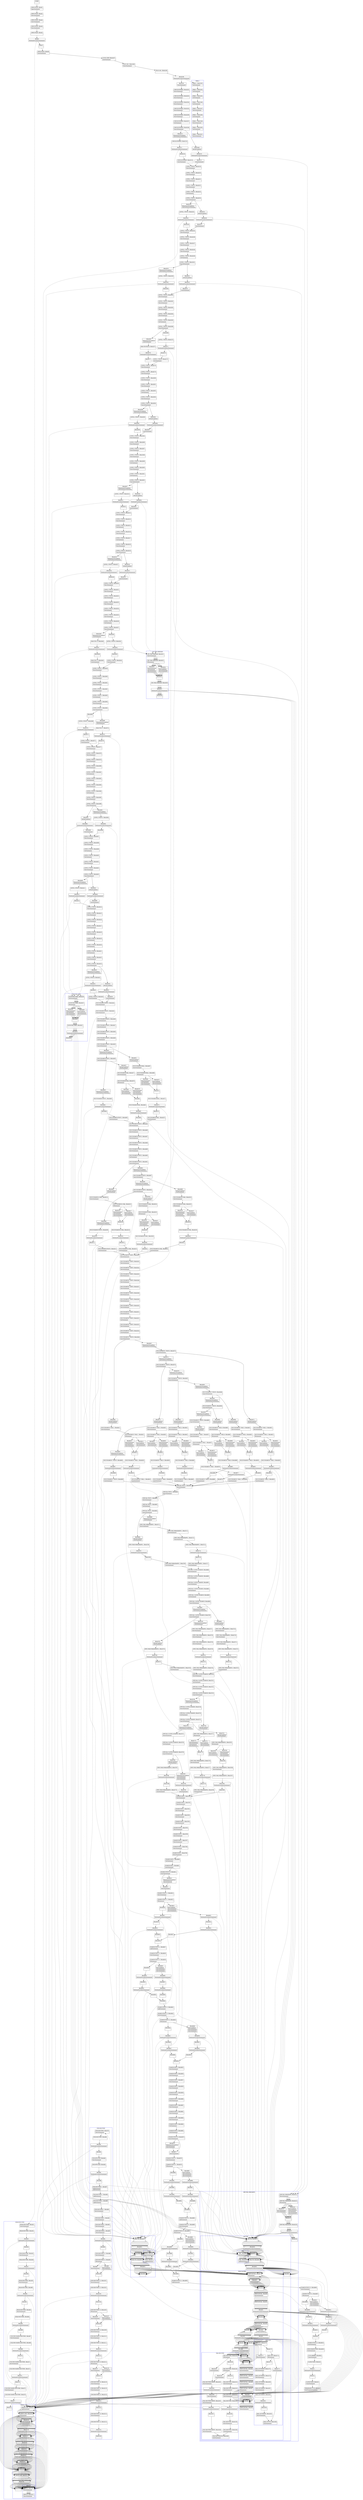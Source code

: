 digraph Cfg {
compound=true;
node [
shape = "record"
]

edge [
arrowtail = "empty"
]
Block0 [
label = "{START|}"
]
Block1 [
label = "{OPEN-FILES. Block1|OpenStatement\l}"
]
Block2 [
label = "{OPEN-FILES. Block2|MoveStatement\l}"
]
Block3 [
label = "{OPEN-FILES. Block3|MoveStatement\l}"
]
Block4 [
label = "{OPEN-FILES. Block4|MoveStatement\l}"
]
Block5 [
label = "{OPEN-FILES. Block5|}"
]
Block6 [
label = "{Block6|PerformProcedureStatement\l}"
]
subgraph cluster_1{
color = blue;
label = "HEAD-ROUTINE";
Block51 [
label = "{HEAD-ROUTINE. Block51|MoveStatement\l}"
]
Block52 [
label = "{HEAD-ROUTINE. Block52|}"
]
Block53 [
label = "{Block53|PerformProcedureStatement\l}"
]
subgraph cluster_7{
color = blue;
label = "WRITE-LINE";
Block127 [
label = "{WRITE-LINE. Block127|AddStatement\l}"
]
Block128 [
label = "{WRITE-LINE. Block128|IfStatement\l}"
]
Block129 [
label = "{Block129|MoveStatement\lMoveStatement\lWriteStatement\lMoveStatement\l}"
]
Block130 [
label = "{Block130|PerformProcedureStatement\l}"
]
subgraph cluster_21{
color = blue;
label = "WRT-LN";
Block140 [
label = "{WRT-LN. Block140|WriteStatement\l}"
]
Block141 [
label = "{WRT-LN. Block141|MoveStatement\l}"
]
Block140 -> Block141

}
Block130 -> Block140 [style=dashed]

Block131 [
label = "{Block131|MoveStatement\l}"
]
Block132 [
label = "{Block132|PerformProcedureStatement\l}"
]
subgraph cluster_22{
color = blue;
label = "WRT-LN";
Block140 [
label = "{WRT-LN. Block140|WriteStatement\l}"
]
Block141 [
label = "{WRT-LN. Block141|MoveStatement\l}"
]
Block140 -> Block141

}
Block132 -> Block140 [style=dashed]

Block133 [
label = "{Block133|MoveStatement\l}"
]
Block134 [
label = "{Block134|PerformProcedureStatement\l}"
]
subgraph cluster_23{
color = blue;
label = "WRT-LN";
Block140 [
label = "{WRT-LN. Block140|WriteStatement\l}"
]
Block141 [
label = "{WRT-LN. Block141|MoveStatement\l}"
]
Block140 -> Block141

}
Block134 -> Block140 [style=dashed]

Block135 [
label = "{Block135|MoveStatement\lMoveStatement\l}"
]
Block136 [
label = "{Block136|}"
]
Block137 [
label = "{WRITE-LINE. Block137|}"
]
Block138 [
label = "{Block138|PerformProcedureStatement\l}"
]
subgraph cluster_24{
color = blue;
label = "WRT-LN";
Block140 [
label = "{WRT-LN. Block140|WriteStatement\l}"
]
Block141 [
label = "{WRT-LN. Block141|MoveStatement\l}"
]
Block140 -> Block141

}
Block138 -> Block140 [style=dashed]

Block139 [
label = "{Block139|}"
]
Block127 -> Block128
Block128 -> Block129
Block128 -> Block136
Block129 -> Block130
Block130 -> Block131
Block131 -> Block132
Block132 -> Block133
Block133 -> Block134
Block134 -> Block135
Block135 -> Block136
Block136 -> Block137
Block137 -> Block138
Block138 -> Block139

}
Block53 -> Block127 [style=dashed]

Block54 [
label = "{Block54|}"
]
Block55 [
label = "{HEAD-ROUTINE. Block55|MoveStatement\l}"
]
Block56 [
label = "{HEAD-ROUTINE. Block56|}"
]
Block57 [
label = "{Block57|PerformProcedureStatement\l}"
]
subgraph cluster_8{
color = blue;
label = "WRITE-LINE";
Block127 [
label = "{WRITE-LINE. Block127|AddStatement\l}"
]
Block128 [
label = "{WRITE-LINE. Block128|IfStatement\l}"
]
Block129 [
label = "{Block129|MoveStatement\lMoveStatement\lWriteStatement\lMoveStatement\l}"
]
Block130 [
label = "{Block130|PerformProcedureStatement\l}"
]
Block130 -> Block140 [style=dashed]

Block131 [
label = "{Block131|MoveStatement\l}"
]
Block132 [
label = "{Block132|PerformProcedureStatement\l}"
]
Block132 -> Block140 [style=dashed]

Block133 [
label = "{Block133|MoveStatement\l}"
]
Block134 [
label = "{Block134|PerformProcedureStatement\l}"
]
Block134 -> Block140 [style=dashed]

Block135 [
label = "{Block135|MoveStatement\lMoveStatement\l}"
]
Block136 [
label = "{Block136|}"
]
Block137 [
label = "{WRITE-LINE. Block137|}"
]
Block138 [
label = "{Block138|PerformProcedureStatement\l}"
]
Block138 -> Block140 [style=dashed]

Block139 [
label = "{Block139|}"
]
Block127 -> Block128
Block128 -> Block129
Block128 -> Block136
Block129 -> Block130
Block130 -> Block131
Block131 -> Block132
Block132 -> Block133
Block133 -> Block134
Block134 -> Block135
Block135 -> Block136
Block136 -> Block137
Block137 -> Block138
Block138 -> Block139

}
Block57 -> Block127 [style=dashed]

Block58 [
label = "{Block58|}"
]
Block59 [
label = "{HEAD-ROUTINE. Block59|MoveStatement\l}"
]
Block60 [
label = "{HEAD-ROUTINE. Block60|}"
]
Block61 [
label = "{Block61|PerformProcedureStatement\l}"
]
subgraph cluster_9{
color = blue;
label = "WRITE-LINE";
Block127 [
label = "{WRITE-LINE. Block127|AddStatement\l}"
]
Block128 [
label = "{WRITE-LINE. Block128|IfStatement\l}"
]
Block129 [
label = "{Block129|MoveStatement\lMoveStatement\lWriteStatement\lMoveStatement\l}"
]
Block130 [
label = "{Block130|PerformProcedureStatement\l}"
]
Block130 -> Block140 [style=dashed]

Block131 [
label = "{Block131|MoveStatement\l}"
]
Block132 [
label = "{Block132|PerformProcedureStatement\l}"
]
Block132 -> Block140 [style=dashed]

Block133 [
label = "{Block133|MoveStatement\l}"
]
Block134 [
label = "{Block134|PerformProcedureStatement\l}"
]
Block134 -> Block140 [style=dashed]

Block135 [
label = "{Block135|MoveStatement\lMoveStatement\l}"
]
Block136 [
label = "{Block136|}"
]
Block137 [
label = "{WRITE-LINE. Block137|}"
]
Block138 [
label = "{Block138|PerformProcedureStatement\l}"
]
Block138 -> Block140 [style=dashed]

Block139 [
label = "{Block139|}"
]
Block127 -> Block128
Block128 -> Block129
Block128 -> Block136
Block129 -> Block130
Block130 -> Block131
Block131 -> Block132
Block132 -> Block133
Block133 -> Block134
Block134 -> Block135
Block135 -> Block136
Block136 -> Block137
Block137 -> Block138
Block138 -> Block139

}
Block61 -> Block127 [style=dashed]

Block62 [
label = "{Block62|}"
]
Block63 [
label = "{HEAD-ROUTINE. Block63|MoveStatement\l}"
]
Block64 [
label = "{HEAD-ROUTINE. Block64|}"
]
Block65 [
label = "{Block65|PerformProcedureStatement\l}"
]
subgraph cluster_10{
color = blue;
label = "WRITE-LINE";
Block127 [
label = "{WRITE-LINE. Block127|AddStatement\l}"
]
Block128 [
label = "{WRITE-LINE. Block128|IfStatement\l}"
]
Block129 [
label = "{Block129|MoveStatement\lMoveStatement\lWriteStatement\lMoveStatement\l}"
]
Block130 [
label = "{Block130|PerformProcedureStatement\l}"
]
Block130 -> Block140 [style=dashed]

Block131 [
label = "{Block131|MoveStatement\l}"
]
Block132 [
label = "{Block132|PerformProcedureStatement\l}"
]
Block132 -> Block140 [style=dashed]

Block133 [
label = "{Block133|MoveStatement\l}"
]
Block134 [
label = "{Block134|PerformProcedureStatement\l}"
]
Block134 -> Block140 [style=dashed]

Block135 [
label = "{Block135|MoveStatement\lMoveStatement\l}"
]
Block136 [
label = "{Block136|}"
]
Block137 [
label = "{WRITE-LINE. Block137|}"
]
Block138 [
label = "{Block138|PerformProcedureStatement\l}"
]
Block138 -> Block140 [style=dashed]

Block139 [
label = "{Block139|}"
]
Block127 -> Block128
Block128 -> Block129
Block128 -> Block136
Block129 -> Block130
Block130 -> Block131
Block131 -> Block132
Block132 -> Block133
Block133 -> Block134
Block134 -> Block135
Block135 -> Block136
Block136 -> Block137
Block137 -> Block138
Block138 -> Block139

}
Block65 -> Block127 [style=dashed]

Block66 [
label = "{Block66|}"
]
Block67 [
label = "{COLUMN-NAMES-ROUTINE. Block67|MoveStatement\l}"
]
Block68 [
label = "{COLUMN-NAMES-ROUTINE. Block68|}"
]
Block69 [
label = "{Block69|PerformProcedureStatement\l}"
]
subgraph cluster_11{
color = blue;
label = "WRITE-LINE";
Block127 [
label = "{WRITE-LINE. Block127|AddStatement\l}"
]
Block128 [
label = "{WRITE-LINE. Block128|IfStatement\l}"
]
Block129 [
label = "{Block129|MoveStatement\lMoveStatement\lWriteStatement\lMoveStatement\l}"
]
Block130 [
label = "{Block130|PerformProcedureStatement\l}"
]
Block130 -> Block140 [style=dashed]

Block131 [
label = "{Block131|MoveStatement\l}"
]
Block132 [
label = "{Block132|PerformProcedureStatement\l}"
]
Block132 -> Block140 [style=dashed]

Block133 [
label = "{Block133|MoveStatement\l}"
]
Block134 [
label = "{Block134|PerformProcedureStatement\l}"
]
Block134 -> Block140 [style=dashed]

Block135 [
label = "{Block135|MoveStatement\lMoveStatement\l}"
]
Block136 [
label = "{Block136|}"
]
Block137 [
label = "{WRITE-LINE. Block137|}"
]
Block138 [
label = "{Block138|PerformProcedureStatement\l}"
]
Block138 -> Block140 [style=dashed]

Block139 [
label = "{Block139|}"
]
Block127 -> Block128
Block128 -> Block129
Block128 -> Block136
Block129 -> Block130
Block130 -> Block131
Block131 -> Block132
Block132 -> Block133
Block133 -> Block134
Block134 -> Block135
Block135 -> Block136
Block136 -> Block137
Block137 -> Block138
Block138 -> Block139

}
Block69 -> Block127 [style=dashed]

Block70 [
label = "{Block70|}"
]
Block71 [
label = "{COLUMN-NAMES-ROUTINE. Block71|MoveStatement\l}"
]
Block72 [
label = "{COLUMN-NAMES-ROUTINE. Block72|}"
]
Block73 [
label = "{Block73|PerformProcedureStatement\l}"
]
subgraph cluster_12{
color = blue;
label = "WRITE-LINE";
Block127 [
label = "{WRITE-LINE. Block127|AddStatement\l}"
]
Block128 [
label = "{WRITE-LINE. Block128|IfStatement\l}"
]
Block129 [
label = "{Block129|MoveStatement\lMoveStatement\lWriteStatement\lMoveStatement\l}"
]
Block130 [
label = "{Block130|PerformProcedureStatement\l}"
]
Block130 -> Block140 [style=dashed]

Block131 [
label = "{Block131|MoveStatement\l}"
]
Block132 [
label = "{Block132|PerformProcedureStatement\l}"
]
Block132 -> Block140 [style=dashed]

Block133 [
label = "{Block133|MoveStatement\l}"
]
Block134 [
label = "{Block134|PerformProcedureStatement\l}"
]
Block134 -> Block140 [style=dashed]

Block135 [
label = "{Block135|MoveStatement\lMoveStatement\l}"
]
Block136 [
label = "{Block136|}"
]
Block137 [
label = "{WRITE-LINE. Block137|}"
]
Block138 [
label = "{Block138|PerformProcedureStatement\l}"
]
Block138 -> Block140 [style=dashed]

Block139 [
label = "{Block139|}"
]
Block127 -> Block128
Block128 -> Block129
Block128 -> Block136
Block129 -> Block130
Block130 -> Block131
Block131 -> Block132
Block132 -> Block133
Block133 -> Block134
Block134 -> Block135
Block135 -> Block136
Block136 -> Block137
Block137 -> Block138
Block138 -> Block139

}
Block73 -> Block127 [style=dashed]

Block74 [
label = "{Block74|}"
]
Block75 [
label = "{COLUMN-NAMES-ROUTINE. Block75|MoveStatement\l}"
]
Block76 [
label = "{COLUMN-NAMES-ROUTINE. Block76|}"
]
Block77 [
label = "{Block77|PerformProcedureStatement\l}"
]
subgraph cluster_13{
color = blue;
label = "WRITE-LINE";
Block127 [
label = "{WRITE-LINE. Block127|AddStatement\l}"
]
Block128 [
label = "{WRITE-LINE. Block128|IfStatement\l}"
]
Block129 [
label = "{Block129|MoveStatement\lMoveStatement\lWriteStatement\lMoveStatement\l}"
]
Block130 [
label = "{Block130|PerformProcedureStatement\l}"
]
Block130 -> Block140 [style=dashed]

Block131 [
label = "{Block131|MoveStatement\l}"
]
Block132 [
label = "{Block132|PerformProcedureStatement\l}"
]
Block132 -> Block140 [style=dashed]

Block133 [
label = "{Block133|MoveStatement\l}"
]
Block134 [
label = "{Block134|PerformProcedureStatement\l}"
]
Block134 -> Block140 [style=dashed]

Block135 [
label = "{Block135|MoveStatement\lMoveStatement\l}"
]
Block136 [
label = "{Block136|}"
]
Block137 [
label = "{WRITE-LINE. Block137|}"
]
Block138 [
label = "{Block138|PerformProcedureStatement\l}"
]
Block138 -> Block140 [style=dashed]

Block139 [
label = "{Block139|}"
]
Block127 -> Block128
Block128 -> Block129
Block128 -> Block136
Block129 -> Block130
Block130 -> Block131
Block131 -> Block132
Block132 -> Block133
Block133 -> Block134
Block134 -> Block135
Block135 -> Block136
Block136 -> Block137
Block137 -> Block138
Block138 -> Block139

}
Block77 -> Block127 [style=dashed]

Block78 [
label = "{Block78|}"
]
Block51 -> Block52
Block52 -> Block53
Block53 -> Block54
Block54 -> Block55
Block55 -> Block56
Block56 -> Block57
Block57 -> Block58
Block58 -> Block59
Block59 -> Block60
Block60 -> Block61
Block61 -> Block62
Block62 -> Block63
Block63 -> Block64
Block64 -> Block65
Block65 -> Block66
Block66 -> Block67
Block67 -> Block68
Block68 -> Block69
Block69 -> Block70
Block70 -> Block71
Block71 -> Block72
Block72 -> Block73
Block73 -> Block74
Block74 -> Block75
Block75 -> Block76
Block76 -> Block77
Block77 -> Block78

}
Block6 -> Block51 [style=dashed]

Block7 [
label = "{Block7|}"
]
Block8 [
label = "{OPEN-FILES. Block8|GotoStatement\l}"
]
Block187 [
label = "{CCVS1-EXIT. Block187|ExitStatement\l}"
]
Block188 [
label = "{TH-01-001. Block188|MoveStatement\l}"
]
Block189 [
label = "{TH-01-001. Block189|}"
]
Block190 [
label = "{Block190|PerformProcedureStatement\l}"
]
subgraph cluster_30{
color = blue;
label = "PARA-1";
Block193 [
label = "{PARA-1. Block193|SetStatement\l}"
]
Block194 [
label = "{PARA-1. Block194|SetStatement\l}"
]
Block195 [
label = "{PARA-1. Block195|SetStatement\l}"
]
Block196 [
label = "{PARA-1. Block196|SetStatement\l}"
]
Block197 [
label = "{PARA-1. Block197|MoveStatement\l}"
]
Block198 [
label = "{PARA-1. Block198|SetStatement\l}"
]
Block199 [
label = "{PARA-1. Block199|MoveStatement\l}"
]
Block200 [
label = "{PARA-1. Block200|SetStatement\l}"
]
Block201 [
label = "{PARA-1. Block201|MoveStatement\l}"
]
Block193 -> Block194
Block194 -> Block195
Block195 -> Block196
Block196 -> Block197
Block197 -> Block198
Block198 -> Block199
Block199 -> Block200
Block200 -> Block201

}
Block190 -> Block193 [style=dashed]

Block191 [
label = "{Block191|GotoStatement\l}"
]
Block202 [
label = "{CHECK-ENTRIES. Block202|MoveStatement\l}"
]
Block203 [
label = "{CHECK-ENTRIES. Block203|MoveStatement\l}"
]
Block204 [
label = "{CHECK-ENTRIES. Block204|MoveStatement\l}"
]
Block205 [
label = "{CHECK-ENTRIES. Block205|MoveStatement\l}"
]
Block206 [
label = "{CHECK-ENTRIES. Block206|MoveStatement\l}"
]
Block207 [
label = "{CHECK-ENTRIES. Block207|SetStatement\l}"
]
Block208 [
label = "{CHECK-ENTRIES. Block208|SearchStatement\l}"
]
Block209 [
label = "{Block209|AtEndCondition\l}"
]
Block210 [
label = "{Block210|PerformProcedureStatement\l}"
]
subgraph cluster_31{
color = blue;
label = "GRP-FAIL-PARGRAPH";
Block221 [
label = "{GRP-FAIL-PARGRAPH. Block221|MoveStatement\l}"
]
Block222 [
label = "{GRP-FAIL-PARGRAPH. Block222|IfStatement\l}"
]
Block223 [
label = "{Block223|MoveStatement\lMoveStatement\l}"
]
Block225 [
label = "{Block225|}"
]
Block226 [
label = "{GRP-FAIL-PARGRAPH. Block226|}"
]
Block227 [
label = "{Block227|PerformProcedureStatement\l}"
]
subgraph cluster_33{
color = blue;
label = "FAIL-TH";
Block927 [
label = "{FAIL-TH. Block927|}"
]
Block928 [
label = "{Block928|PerformProcedureStatement\l}"
]
subgraph cluster_114{
color = blue;
label = "FAIL";
Block22 [
label = "{FAIL. Block22|MoveStatement\l}"
]
Block23 [
label = "{FAIL. Block23|AddStatement\l}"
]
Block22 -> Block23

}
Block928 -> Block22 [style=dashed]

Block929 [
label = "{Block929|}"
]
Block930 [
label = "{FAIL-TH. Block930|}"
]
Block931 [
label = "{Block931|PerformProcedureStatement\l}"
]
subgraph cluster_115{
color = blue;
label = "PRINT-DETAIL";
Block27 [
label = "{PRINT-DETAIL. Block27|IfStatement\l}"
]
Block28 [
label = "{Block28|MoveStatement\lMoveStatement\l}"
]
Block29 [
label = "{Block29|}"
]
Block30 [
label = "{PRINT-DETAIL. Block30|MoveStatement\l}"
]
Block31 [
label = "{PRINT-DETAIL. Block31|}"
]
Block32 [
label = "{Block32|PerformProcedureStatement\l}"
]
subgraph cluster_3{
color = blue;
label = "WRITE-LINE";
Block127 [
label = "{WRITE-LINE. Block127|AddStatement\l}"
]
Block128 [
label = "{WRITE-LINE. Block128|IfStatement\l}"
]
Block129 [
label = "{Block129|MoveStatement\lMoveStatement\lWriteStatement\lMoveStatement\l}"
]
Block130 [
label = "{Block130|PerformProcedureStatement\l}"
]
Block130 -> Block140 [style=dashed]

Block131 [
label = "{Block131|MoveStatement\l}"
]
Block132 [
label = "{Block132|PerformProcedureStatement\l}"
]
Block132 -> Block140 [style=dashed]

Block133 [
label = "{Block133|MoveStatement\l}"
]
Block134 [
label = "{Block134|PerformProcedureStatement\l}"
]
Block134 -> Block140 [style=dashed]

Block135 [
label = "{Block135|MoveStatement\lMoveStatement\l}"
]
Block136 [
label = "{Block136|}"
]
Block137 [
label = "{WRITE-LINE. Block137|}"
]
Block138 [
label = "{Block138|PerformProcedureStatement\l}"
]
Block138 -> Block140 [style=dashed]

Block139 [
label = "{Block139|}"
]
Block127 -> Block128
Block128 -> Block129
Block128 -> Block136
Block129 -> Block130
Block130 -> Block131
Block131 -> Block132
Block132 -> Block133
Block133 -> Block134
Block134 -> Block135
Block135 -> Block136
Block136 -> Block137
Block137 -> Block138
Block138 -> Block139

}
Block32 -> Block127 [style=dashed]

Block33 [
label = "{Block33|}"
]
Block34 [
label = "{PRINT-DETAIL. Block34|IfStatement\l}"
]
Block35 [
label = "{Block35|}"
]
Block36 [
label = "{Block36|PerformProcedureStatement\l}"
]
subgraph cluster_4{
color = blue;
label = "WRITE-LINE";
Block127 [
label = "{WRITE-LINE. Block127|AddStatement\l}"
]
Block128 [
label = "{WRITE-LINE. Block128|IfStatement\l}"
]
Block129 [
label = "{Block129|MoveStatement\lMoveStatement\lWriteStatement\lMoveStatement\l}"
]
Block130 [
label = "{Block130|PerformProcedureStatement\l}"
]
Block130 -> Block140 [style=dashed]

Block131 [
label = "{Block131|MoveStatement\l}"
]
Block132 [
label = "{Block132|PerformProcedureStatement\l}"
]
Block132 -> Block140 [style=dashed]

Block133 [
label = "{Block133|MoveStatement\l}"
]
Block134 [
label = "{Block134|PerformProcedureStatement\l}"
]
Block134 -> Block140 [style=dashed]

Block135 [
label = "{Block135|MoveStatement\lMoveStatement\l}"
]
Block136 [
label = "{Block136|}"
]
Block137 [
label = "{WRITE-LINE. Block137|}"
]
Block138 [
label = "{Block138|PerformProcedureStatement\l}"
]
Block138 -> Block140 [style=dashed]

Block139 [
label = "{Block139|}"
]
Block127 -> Block128
Block128 -> Block129
Block128 -> Block136
Block129 -> Block130
Block130 -> Block131
Block131 -> Block132
Block132 -> Block133
Block133 -> Block134
Block134 -> Block135
Block135 -> Block136
Block136 -> Block137
Block137 -> Block138
Block138 -> Block139

}
Block36 -> Block127 [style=dashed]

Block37 [
label = "{Block37|}"
]
Block38 [
label = "{Block38|PerformProcedureStatement\l}"
]
subgraph cluster_5{
color = blue;
label = "FAIL-ROUTINE";
Block145 [
label = "{FAIL-ROUTINE. Block145|IfStatement\l}"
]
Block146 [
label = "{Block146|GotoStatement\l}"
]
Block162 [
label = "{FAIL-ROUTINE-WRITE. Block162|MoveStatement\l}"
]
Block163 [
label = "{Block163|PerformProcedureStatement\l}"
]
subgraph cluster_27{
color = blue;
label = "WRITE-LINE";
Block127 [
label = "{WRITE-LINE. Block127|AddStatement\l}"
]
Block128 [
label = "{WRITE-LINE. Block128|IfStatement\l}"
]
Block129 [
label = "{Block129|MoveStatement\lMoveStatement\lWriteStatement\lMoveStatement\l}"
]
Block130 [
label = "{Block130|PerformProcedureStatement\l}"
]
Block130 -> Block140 [style=dashed]

Block131 [
label = "{Block131|MoveStatement\l}"
]
Block132 [
label = "{Block132|PerformProcedureStatement\l}"
]
Block132 -> Block140 [style=dashed]

Block133 [
label = "{Block133|MoveStatement\l}"
]
Block134 [
label = "{Block134|PerformProcedureStatement\l}"
]
Block134 -> Block140 [style=dashed]

Block135 [
label = "{Block135|MoveStatement\lMoveStatement\l}"
]
Block136 [
label = "{Block136|}"
]
Block137 [
label = "{WRITE-LINE. Block137|}"
]
Block138 [
label = "{Block138|PerformProcedureStatement\l}"
]
Block138 -> Block140 [style=dashed]

Block139 [
label = "{Block139|}"
]
Block127 -> Block128
Block128 -> Block129
Block128 -> Block136
Block129 -> Block130
Block130 -> Block131
Block131 -> Block132
Block132 -> Block133
Block133 -> Block134
Block134 -> Block135
Block135 -> Block136
Block136 -> Block137
Block137 -> Block138
Block138 -> Block139

}
Block163 -> Block127 [style=dashed]

Block164 [
label = "{Block164|MoveStatement\l}"
]
Block165 [
label = "{FAIL-ROUTINE-WRITE. Block165|MoveStatement\l}"
]
Block166 [
label = "{Block166|PerformProcedureStatement\l}"
]
subgraph cluster_28{
color = blue;
label = "WRITE-LINE";
Block127 [
label = "{WRITE-LINE. Block127|AddStatement\l}"
]
Block128 [
label = "{WRITE-LINE. Block128|IfStatement\l}"
]
Block129 [
label = "{Block129|MoveStatement\lMoveStatement\lWriteStatement\lMoveStatement\l}"
]
Block130 [
label = "{Block130|PerformProcedureStatement\l}"
]
Block130 -> Block140 [style=dashed]

Block131 [
label = "{Block131|MoveStatement\l}"
]
Block132 [
label = "{Block132|PerformProcedureStatement\l}"
]
Block132 -> Block140 [style=dashed]

Block133 [
label = "{Block133|MoveStatement\l}"
]
Block134 [
label = "{Block134|PerformProcedureStatement\l}"
]
Block134 -> Block140 [style=dashed]

Block135 [
label = "{Block135|MoveStatement\lMoveStatement\l}"
]
Block136 [
label = "{Block136|}"
]
Block137 [
label = "{WRITE-LINE. Block137|}"
]
Block138 [
label = "{Block138|PerformProcedureStatement\l}"
]
Block138 -> Block140 [style=dashed]

Block139 [
label = "{Block139|}"
]
Block127 -> Block128
Block128 -> Block129
Block128 -> Block136
Block129 -> Block130
Block130 -> Block131
Block131 -> Block132
Block132 -> Block133
Block133 -> Block134
Block134 -> Block135
Block135 -> Block136
Block136 -> Block137
Block137 -> Block138
Block138 -> Block139

}
Block166 -> Block127 [style=dashed]

Block167 [
label = "{Block167|}"
]
Block168 [
label = "{FAIL-ROUTINE-WRITE. Block168|MoveStatement\l}"
]
Block169 [
label = "{FAIL-ROUTINE-EX. Block169|ExitStatement\l}"
]
Block148 [
label = "{Block148|}"
]
Block149 [
label = "{FAIL-ROUTINE. Block149|IfStatement\l}"
]
Block150 [
label = "{Block150|GotoStatement\l}"
]
Block152 [
label = "{Block152|}"
]
Block153 [
label = "{FAIL-ROUTINE. Block153|MoveStatement\l}"
]
Block154 [
label = "{FAIL-ROUTINE. Block154|MoveStatement\l}"
]
Block155 [
label = "{FAIL-ROUTINE. Block155|MoveStatement\l}"
]
Block156 [
label = "{FAIL-ROUTINE. Block156|}"
]
Block157 [
label = "{Block157|PerformProcedureStatement\l}"
]
subgraph cluster_26{
color = blue;
label = "WRITE-LINE";
Block127 [
label = "{WRITE-LINE. Block127|AddStatement\l}"
]
Block128 [
label = "{WRITE-LINE. Block128|IfStatement\l}"
]
Block129 [
label = "{Block129|MoveStatement\lMoveStatement\lWriteStatement\lMoveStatement\l}"
]
Block130 [
label = "{Block130|PerformProcedureStatement\l}"
]
Block130 -> Block140 [style=dashed]

Block131 [
label = "{Block131|MoveStatement\l}"
]
Block132 [
label = "{Block132|PerformProcedureStatement\l}"
]
Block132 -> Block140 [style=dashed]

Block133 [
label = "{Block133|MoveStatement\l}"
]
Block134 [
label = "{Block134|PerformProcedureStatement\l}"
]
Block134 -> Block140 [style=dashed]

Block135 [
label = "{Block135|MoveStatement\lMoveStatement\l}"
]
Block136 [
label = "{Block136|}"
]
Block137 [
label = "{WRITE-LINE. Block137|}"
]
Block138 [
label = "{Block138|PerformProcedureStatement\l}"
]
Block138 -> Block140 [style=dashed]

Block139 [
label = "{Block139|}"
]
Block127 -> Block128
Block128 -> Block129
Block128 -> Block136
Block129 -> Block130
Block130 -> Block131
Block131 -> Block132
Block132 -> Block133
Block133 -> Block134
Block134 -> Block135
Block135 -> Block136
Block136 -> Block137
Block137 -> Block138
Block138 -> Block139

}
Block157 -> Block127 [style=dashed]

Block158 [
label = "{Block158|}"
]
Block159 [
label = "{FAIL-ROUTINE. Block159|MoveStatement\l}"
]
Block160 [
label = "{FAIL-ROUTINE. Block160|GotoStatement\l}"
]
Block145 -> Block146
Block145 -> Block148
Block146 -> Block162
Block162 -> Block163
Block163 -> Block164
Block164 -> Block165
Block165 -> Block166
Block166 -> Block167
Block167 -> Block168
Block168 -> Block169
Block148 -> Block149
Block149 -> Block150
Block149 -> Block152
Block150 -> Block162
Block152 -> Block153
Block153 -> Block154
Block154 -> Block155
Block155 -> Block156
Block156 -> Block157
Block157 -> Block158
Block158 -> Block159
Block159 -> Block160
Block160 -> Block169

}
Block38 -> Block145 [style=dashed]

Block39 [
label = "{Block39|}"
]
Block43 [
label = "{Block43|}"
]
Block44 [
label = "{PRINT-DETAIL. Block44|MoveStatement\l}"
]
Block45 [
label = "{PRINT-DETAIL. Block45|MoveStatement\l}"
]
Block46 [
label = "{PRINT-DETAIL. Block46|MoveStatement\l}"
]
Block47 [
label = "{PRINT-DETAIL. Block47|IfStatement\l}"
]
Block48 [
label = "{Block48|MoveStatement\l}"
]
Block49 [
label = "{Block49|}"
]
Block50 [
label = "{PRINT-DETAIL. Block50|MoveStatement\l}"
]
Block40 [
label = "{Block40|ElseCondition\l}"
]
Block41 [
label = "{Block41|PerformProcedureStatement\l}"
]
subgraph cluster_6{
color = blue;
label = "BAIL-OUT";
Block170 [
label = "{BAIL-OUT. Block170|IfStatement\l}"
]
Block171 [
label = "{Block171|GotoStatement\l}"
]
Block178 [
label = "{BAIL-OUT-WRITE. Block178|MoveStatement\l}"
]
Block179 [
label = "{BAIL-OUT-WRITE. Block179|MoveStatement\l}"
]
Block180 [
label = "{BAIL-OUT-WRITE. Block180|MoveStatement\l}"
]
Block181 [
label = "{BAIL-OUT-WRITE. Block181|MoveStatement\l}"
]
Block182 [
label = "{BAIL-OUT-WRITE. Block182|}"
]
Block183 [
label = "{Block183|PerformProcedureStatement\l}"
]
subgraph cluster_29{
color = blue;
label = "WRITE-LINE";
Block127 [
label = "{WRITE-LINE. Block127|AddStatement\l}"
]
Block128 [
label = "{WRITE-LINE. Block128|IfStatement\l}"
]
Block129 [
label = "{Block129|MoveStatement\lMoveStatement\lWriteStatement\lMoveStatement\l}"
]
Block130 [
label = "{Block130|PerformProcedureStatement\l}"
]
Block130 -> Block140 [style=dashed]

Block131 [
label = "{Block131|MoveStatement\l}"
]
Block132 [
label = "{Block132|PerformProcedureStatement\l}"
]
Block132 -> Block140 [style=dashed]

Block133 [
label = "{Block133|MoveStatement\l}"
]
Block134 [
label = "{Block134|PerformProcedureStatement\l}"
]
Block134 -> Block140 [style=dashed]

Block135 [
label = "{Block135|MoveStatement\lMoveStatement\l}"
]
Block136 [
label = "{Block136|}"
]
Block137 [
label = "{WRITE-LINE. Block137|}"
]
Block138 [
label = "{Block138|PerformProcedureStatement\l}"
]
Block138 -> Block140 [style=dashed]

Block139 [
label = "{Block139|}"
]
Block127 -> Block128
Block128 -> Block129
Block128 -> Block136
Block129 -> Block130
Block130 -> Block131
Block131 -> Block132
Block132 -> Block133
Block133 -> Block134
Block134 -> Block135
Block135 -> Block136
Block136 -> Block137
Block137 -> Block138
Block138 -> Block139

}
Block183 -> Block127 [style=dashed]

Block184 [
label = "{Block184|}"
]
Block185 [
label = "{BAIL-OUT-WRITE. Block185|MoveStatement\l}"
]
Block186 [
label = "{BAIL-OUT-EX. Block186|ExitStatement\l}"
]
Block173 [
label = "{Block173|}"
]
Block174 [
label = "{BAIL-OUT. Block174|IfStatement\l}"
]
Block175 [
label = "{Block175|GotoStatement\l}"
]
Block177 [
label = "{Block177|}"
]
Block170 -> Block171
Block170 -> Block173
Block171 -> Block178
Block178 -> Block179
Block179 -> Block180
Block180 -> Block181
Block181 -> Block182
Block182 -> Block183
Block183 -> Block184
Block184 -> Block185
Block185 -> Block186
Block173 -> Block174
Block174 -> Block175
Block174 -> Block177
Block175 -> Block186
Block177 -> Block178

}
Block41 -> Block170 [style=dashed]

Block42 [
label = "{Block42|}"
]
Block27 -> Block28
Block27 -> Block29
Block28 -> Block29
Block29 -> Block30
Block30 -> Block31
Block31 -> Block32
Block32 -> Block33
Block33 -> Block34
Block34 -> Block35
Block34 -> Block40
Block35 -> Block36
Block36 -> Block37
Block37 -> Block38
Block38 -> Block39
Block39 -> Block43
Block43 -> Block44
Block44 -> Block45
Block45 -> Block46
Block46 -> Block47
Block47 -> Block48
Block47 -> Block49
Block48 -> Block49
Block49 -> Block50
Block40 -> Block41
Block41 -> Block42
Block42 -> Block43

}
Block931 -> Block27 [style=dashed]

Block932 [
label = "{Block932|}"
]
Block927 -> Block928
Block928 -> Block929
Block929 -> Block930
Block930 -> Block931
Block931 -> Block932

}
Block227 -> Block927 [style=dashed]

Block228 [
label = "{Block228|}"
]
Block224 [
label = "{Block224|ElseCondition\lMoveStatement\lSetStatement\lMoveStatement\lMoveStatement\l}"
]
Block221 -> Block222
Block222 -> Block223
Block222 -> Block224
Block223 -> Block225
Block225 -> Block226
Block226 -> Block227
Block227 -> Block228
Block224 -> Block225

}
Block210 -> Block221 [style=dashed]

Block211 [
label = "{Block211|GotoStatement\l}"
]
Block229 [
label = "{LEVEL-1-TEST-2. Block229|MoveStatement\l}"
]
Block230 [
label = "{LEVEL-1-TEST-2. Block230|MoveStatement\l}"
]
Block231 [
label = "{LEVEL-1-TEST-2. Block231|MoveStatement\l}"
]
Block232 [
label = "{LEVEL-1-TEST-2. Block232|MoveStatement\l}"
]
Block233 [
label = "{LEVEL-1-TEST-2. Block233|SetStatement\l}"
]
Block234 [
label = "{LEVEL-1-TEST-2. Block234|SearchStatement\l}"
]
Block235 [
label = "{Block235|AtEndCondition\l}"
]
Block236 [
label = "{Block236|PerformProcedureStatement\l}"
]
subgraph cluster_34{
color = blue;
label = "GRP-FAIL-PARGRAPH";
Block221 [
label = "{GRP-FAIL-PARGRAPH. Block221|MoveStatement\l}"
]
Block222 [
label = "{GRP-FAIL-PARGRAPH. Block222|IfStatement\l}"
]
Block223 [
label = "{Block223|MoveStatement\lMoveStatement\l}"
]
Block225 [
label = "{Block225|}"
]
Block226 [
label = "{GRP-FAIL-PARGRAPH. Block226|}"
]
Block227 [
label = "{Block227|PerformProcedureStatement\l}"
]
Block227 -> Block927 [style=dashed]

Block228 [
label = "{Block228|}"
]
Block224 [
label = "{Block224|ElseCondition\lMoveStatement\lSetStatement\lMoveStatement\lMoveStatement\l}"
]
Block221 -> Block222
Block222 -> Block223
Block222 -> Block224
Block223 -> Block225
Block225 -> Block226
Block226 -> Block227
Block227 -> Block228
Block224 -> Block225

}
Block236 -> Block221 [style=dashed]

Block237 [
label = "{Block237|GotoStatement\l}"
]
Block245 [
label = "{LEVEL-1-TEST-3. Block245|MoveStatement\l}"
]
Block246 [
label = "{LEVEL-1-TEST-3. Block246|MoveStatement\l}"
]
Block247 [
label = "{LEVEL-1-TEST-3. Block247|MoveStatement\l}"
]
Block248 [
label = "{LEVEL-1-TEST-3. Block248|MoveStatement\l}"
]
Block249 [
label = "{LEVEL-1-TEST-3. Block249|SetStatement\l}"
]
Block250 [
label = "{LEVEL-1-TEST-3. Block250|SearchStatement\l}"
]
Block251 [
label = "{Block251|AtEndCondition\l}"
]
Block252 [
label = "{Block252|PerformProcedureStatement\l}"
]
subgraph cluster_36{
color = blue;
label = "GRP-FAIL-PARGRAPH";
Block221 [
label = "{GRP-FAIL-PARGRAPH. Block221|MoveStatement\l}"
]
Block222 [
label = "{GRP-FAIL-PARGRAPH. Block222|IfStatement\l}"
]
Block223 [
label = "{Block223|MoveStatement\lMoveStatement\l}"
]
Block225 [
label = "{Block225|}"
]
Block226 [
label = "{GRP-FAIL-PARGRAPH. Block226|}"
]
Block227 [
label = "{Block227|PerformProcedureStatement\l}"
]
Block227 -> Block927 [style=dashed]

Block228 [
label = "{Block228|}"
]
Block224 [
label = "{Block224|ElseCondition\lMoveStatement\lSetStatement\lMoveStatement\lMoveStatement\l}"
]
Block221 -> Block222
Block222 -> Block223
Block222 -> Block224
Block223 -> Block225
Block225 -> Block226
Block226 -> Block227
Block227 -> Block228
Block224 -> Block225

}
Block252 -> Block221 [style=dashed]

Block253 [
label = "{Block253|GotoStatement\l}"
]
Block261 [
label = "{LEVEL-1-TEST-4. Block261|MoveStatement\l}"
]
Block262 [
label = "{LEVEL-1-TEST-4. Block262|MoveStatement\l}"
]
Block263 [
label = "{LEVEL-1-TEST-4. Block263|MoveStatement\l}"
]
Block264 [
label = "{LEVEL-1-TEST-4. Block264|MoveStatement\l}"
]
Block265 [
label = "{LEVEL-1-TEST-4. Block265|SetStatement\l}"
]
Block266 [
label = "{LEVEL-1-TEST-4. Block266|SearchStatement\l}"
]
Block267 [
label = "{Block267|WhenSearchCondition\lGotoStatement\l}"
]
Block275 [
label = "{PASS-TH-TEST-4. Block275|}"
]
Block276 [
label = "{Block276|PerformProcedureStatement\l}"
]
subgraph cluster_39{
color = blue;
label = "PASS-TH";
Block921 [
label = "{PASS-TH. Block921|}"
]
Block922 [
label = "{Block922|PerformProcedureStatement\l}"
]
subgraph cluster_112{
color = blue;
label = "PASS";
Block20 [
label = "{PASS. Block20|MoveStatement\l}"
]
Block21 [
label = "{PASS. Block21|AddStatement\l}"
]
Block20 -> Block21

}
Block922 -> Block20 [style=dashed]

Block923 [
label = "{Block923|}"
]
Block924 [
label = "{PASS-TH. Block924|}"
]
Block925 [
label = "{Block925|PerformProcedureStatement\l}"
]
subgraph cluster_113{
color = blue;
label = "PRINT-DETAIL";
Block27 [
label = "{PRINT-DETAIL. Block27|IfStatement\l}"
]
Block28 [
label = "{Block28|MoveStatement\lMoveStatement\l}"
]
Block29 [
label = "{Block29|}"
]
Block30 [
label = "{PRINT-DETAIL. Block30|MoveStatement\l}"
]
Block31 [
label = "{PRINT-DETAIL. Block31|}"
]
Block32 [
label = "{Block32|PerformProcedureStatement\l}"
]
Block32 -> Block127 [style=dashed]

Block33 [
label = "{Block33|}"
]
Block34 [
label = "{PRINT-DETAIL. Block34|IfStatement\l}"
]
Block35 [
label = "{Block35|}"
]
Block36 [
label = "{Block36|PerformProcedureStatement\l}"
]
Block36 -> Block127 [style=dashed]

Block37 [
label = "{Block37|}"
]
Block38 [
label = "{Block38|PerformProcedureStatement\l}"
]
Block38 -> Block145 [style=dashed]

Block39 [
label = "{Block39|}"
]
Block43 [
label = "{Block43|}"
]
Block44 [
label = "{PRINT-DETAIL. Block44|MoveStatement\l}"
]
Block45 [
label = "{PRINT-DETAIL. Block45|MoveStatement\l}"
]
Block46 [
label = "{PRINT-DETAIL. Block46|MoveStatement\l}"
]
Block47 [
label = "{PRINT-DETAIL. Block47|IfStatement\l}"
]
Block48 [
label = "{Block48|MoveStatement\l}"
]
Block49 [
label = "{Block49|}"
]
Block50 [
label = "{PRINT-DETAIL. Block50|MoveStatement\l}"
]
Block40 [
label = "{Block40|ElseCondition\l}"
]
Block41 [
label = "{Block41|PerformProcedureStatement\l}"
]
Block41 -> Block170 [style=dashed]

Block42 [
label = "{Block42|}"
]
Block27 -> Block28
Block27 -> Block29
Block28 -> Block29
Block29 -> Block30
Block30 -> Block31
Block31 -> Block32
Block32 -> Block33
Block33 -> Block34
Block34 -> Block35
Block34 -> Block40
Block35 -> Block36
Block36 -> Block37
Block37 -> Block38
Block38 -> Block39
Block39 -> Block43
Block43 -> Block44
Block44 -> Block45
Block45 -> Block46
Block46 -> Block47
Block47 -> Block48
Block47 -> Block49
Block48 -> Block49
Block49 -> Block50
Block40 -> Block41
Block41 -> Block42
Block42 -> Block43

}
Block925 -> Block27 [style=dashed]

Block926 [
label = "{Block926|}"
]
Block921 -> Block922
Block922 -> Block923
Block923 -> Block924
Block924 -> Block925
Block925 -> Block926

}
Block276 -> Block921 [style=dashed]

Block277 [
label = "{Block277|}"
]
Block278 [
label = "{LEVEL-2-TEST-1. Block278|MoveStatement\l}"
]
Block279 [
label = "{LEVEL-2-TEST-1. Block279|MoveStatement\l}"
]
Block280 [
label = "{LEVEL-2-TEST-1. Block280|MoveStatement\l}"
]
Block281 [
label = "{LEVEL-2-TEST-1. Block281|MoveStatement\l}"
]
Block282 [
label = "{LEVEL-2-TEST-1. Block282|SetStatement\l}"
]
Block283 [
label = "{LEVEL-2-TEST-1. Block283|MoveStatement\l}"
]
Block284 [
label = "{LEVEL-2-TEST-1. Block284|SearchStatement\l}"
]
Block285 [
label = "{Block285|AtEndCondition\l}"
]
Block286 [
label = "{Block286|PerformProcedureStatement\l}"
]
subgraph cluster_40{
color = blue;
label = "SEC-FAIL-PARGRAF";
Block351 [
label = "{SEC-FAIL-PARGRAF. Block351|MoveStatement\l}"
]
Block352 [
label = "{SEC-FAIL-PARGRAF. Block352|IfStatement\l}"
]
Block353 [
label = "{Block353|MoveStatement\lSetStatement\lMoveStatement\lMoveStatement\l}"
]
Block355 [
label = "{Block355|}"
]
Block356 [
label = "{SEC-FAIL-PARGRAF. Block356|}"
]
Block357 [
label = "{Block357|PerformProcedureStatement\l}"
]
subgraph cluster_48{
color = blue;
label = "FAIL-TH";
Block927 [
label = "{FAIL-TH. Block927|}"
]
Block928 [
label = "{Block928|PerformProcedureStatement\l}"
]
Block928 -> Block22 [style=dashed]

Block929 [
label = "{Block929|}"
]
Block930 [
label = "{FAIL-TH. Block930|}"
]
Block931 [
label = "{Block931|PerformProcedureStatement\l}"
]
Block931 -> Block27 [style=dashed]

Block932 [
label = "{Block932|}"
]
Block927 -> Block928
Block928 -> Block929
Block929 -> Block930
Block930 -> Block931
Block931 -> Block932

}
Block357 -> Block927 [style=dashed]

Block358 [
label = "{Block358|}"
]
Block354 [
label = "{Block354|ElseCondition\lMoveStatement\lMoveStatement\l}"
]
Block351 -> Block352
Block352 -> Block353
Block352 -> Block354
Block353 -> Block355
Block355 -> Block356
Block356 -> Block357
Block357 -> Block358
Block354 -> Block355

}
Block286 -> Block351 [style=dashed]

Block287 [
label = "{Block287|GotoStatement\l}"
]
Block295 [
label = "{LEVEL-2-TEST-2. Block295|MoveStatement\l}"
]
Block296 [
label = "{LEVEL-2-TEST-2. Block296|MoveStatement\l}"
]
Block297 [
label = "{LEVEL-2-TEST-2. Block297|MoveStatement\l}"
]
Block298 [
label = "{LEVEL-2-TEST-2. Block298|MoveStatement\l}"
]
Block299 [
label = "{LEVEL-2-TEST-2. Block299|SetStatement\l}"
]
Block300 [
label = "{LEVEL-2-TEST-2. Block300|MoveStatement\l}"
]
Block301 [
label = "{LEVEL-2-TEST-2. Block301|SetStatement\l}"
]
Block302 [
label = "{LEVEL-2-TEST-2. Block302|SearchStatement\l}"
]
Block303 [
label = "{Block303|AtEndCondition\l}"
]
Block304 [
label = "{Block304|PerformProcedureStatement\l}"
]
subgraph cluster_42{
color = blue;
label = "SEC-FAIL-PARGRAF";
Block351 [
label = "{SEC-FAIL-PARGRAF. Block351|MoveStatement\l}"
]
Block352 [
label = "{SEC-FAIL-PARGRAF. Block352|IfStatement\l}"
]
Block353 [
label = "{Block353|MoveStatement\lSetStatement\lMoveStatement\lMoveStatement\l}"
]
Block355 [
label = "{Block355|}"
]
Block356 [
label = "{SEC-FAIL-PARGRAF. Block356|}"
]
Block357 [
label = "{Block357|PerformProcedureStatement\l}"
]
Block357 -> Block927 [style=dashed]

Block358 [
label = "{Block358|}"
]
Block354 [
label = "{Block354|ElseCondition\lMoveStatement\lMoveStatement\l}"
]
Block351 -> Block352
Block352 -> Block353
Block352 -> Block354
Block353 -> Block355
Block355 -> Block356
Block356 -> Block357
Block357 -> Block358
Block354 -> Block355

}
Block304 -> Block351 [style=dashed]

Block305 [
label = "{Block305|GotoStatement\l}"
]
Block313 [
label = "{LEVEL-2-TEST-3. Block313|MoveStatement\l}"
]
Block314 [
label = "{LEVEL-2-TEST-3. Block314|MoveStatement\l}"
]
Block315 [
label = "{LEVEL-2-TEST-3. Block315|SetStatement\l}"
]
Block316 [
label = "{LEVEL-2-TEST-3. Block316|MoveStatement\l}"
]
Block317 [
label = "{LEVEL-2-TEST-3. Block317|SetStatement\l}"
]
Block318 [
label = "{LEVEL-2-TEST-3. Block318|MoveStatement\l}"
]
Block319 [
label = "{LEVEL-2-TEST-3. Block319|SearchStatement\l}"
]
Block320 [
label = "{Block320|AtEndCondition\l}"
]
Block321 [
label = "{Block321|PerformProcedureStatement\l}"
]
subgraph cluster_44{
color = blue;
label = "SEC-FAIL-PARGRAF";
Block351 [
label = "{SEC-FAIL-PARGRAF. Block351|MoveStatement\l}"
]
Block352 [
label = "{SEC-FAIL-PARGRAF. Block352|IfStatement\l}"
]
Block353 [
label = "{Block353|MoveStatement\lSetStatement\lMoveStatement\lMoveStatement\l}"
]
Block355 [
label = "{Block355|}"
]
Block356 [
label = "{SEC-FAIL-PARGRAF. Block356|}"
]
Block357 [
label = "{Block357|PerformProcedureStatement\l}"
]
Block357 -> Block927 [style=dashed]

Block358 [
label = "{Block358|}"
]
Block354 [
label = "{Block354|ElseCondition\lMoveStatement\lMoveStatement\l}"
]
Block351 -> Block352
Block352 -> Block353
Block352 -> Block354
Block353 -> Block355
Block355 -> Block356
Block356 -> Block357
Block357 -> Block358
Block354 -> Block355

}
Block321 -> Block351 [style=dashed]

Block322 [
label = "{Block322|GotoStatement\l}"
]
Block330 [
label = "{LEVEL-2-TEST-4. Block330|MoveStatement\l}"
]
Block331 [
label = "{LEVEL-2-TEST-4. Block331|MoveStatement\l}"
]
Block332 [
label = "{LEVEL-2-TEST-4. Block332|MoveStatement\l}"
]
Block333 [
label = "{LEVEL-2-TEST-4. Block333|MoveStatement\l}"
]
Block334 [
label = "{LEVEL-2-TEST-4. Block334|SetStatement\l}"
]
Block335 [
label = "{LEVEL-2-TEST-4. Block335|MoveStatement\l}"
]
Block336 [
label = "{LEVEL-2-TEST-4. Block336|SetStatement\l}"
]
Block337 [
label = "{LEVEL-2-TEST-4. Block337|SearchStatement\l}"
]
Block338 [
label = "{Block338|WhenSearchCondition\lGotoStatement\l}"
]
Block346 [
label = "{PASS-TH-2-4. Block346|}"
]
Block347 [
label = "{Block347|PerformProcedureStatement\l}"
]
subgraph cluster_47{
color = blue;
label = "PASS-TH";
Block921 [
label = "{PASS-TH. Block921|}"
]
Block922 [
label = "{Block922|PerformProcedureStatement\l}"
]
Block922 -> Block20 [style=dashed]

Block923 [
label = "{Block923|}"
]
Block924 [
label = "{PASS-TH. Block924|}"
]
Block925 [
label = "{Block925|PerformProcedureStatement\l}"
]
Block925 -> Block27 [style=dashed]

Block926 [
label = "{Block926|}"
]
Block921 -> Block922
Block922 -> Block923
Block923 -> Block924
Block924 -> Block925
Block925 -> Block926

}
Block347 -> Block921 [style=dashed]

Block348 [
label = "{Block348|}"
]
Block349 [
label = "{PASS-TH-2-4. Block349|GotoStatement\l}"
]
Block359 [
label = "{LEVEL-3-TEST-1. Block359|MoveStatement\l}"
]
Block360 [
label = "{LEVEL-3-TEST-1. Block360|MoveStatement\l}"
]
Block361 [
label = "{LEVEL-3-TEST-1. Block361|MoveStatement\l}"
]
Block362 [
label = "{LEVEL-3-TEST-1. Block362|MoveStatement\l}"
]
Block363 [
label = "{LEVEL-3-TEST-1. Block363|SetStatement\l}"
]
Block364 [
label = "{LEVEL-3-TEST-1. Block364|MoveStatement\l}"
]
Block365 [
label = "{LEVEL-3-TEST-1. Block365|SearchStatement\l}"
]
Block366 [
label = "{Block366|WhenSearchCondition\lGotoStatement\l}"
]
Block374 [
label = "{PASS-TH-3-1. Block374|}"
]
Block375 [
label = "{Block375|PerformProcedureStatement\l}"
]
subgraph cluster_50{
color = blue;
label = "PASS-TH";
Block921 [
label = "{PASS-TH. Block921|}"
]
Block922 [
label = "{Block922|PerformProcedureStatement\l}"
]
Block922 -> Block20 [style=dashed]

Block923 [
label = "{Block923|}"
]
Block924 [
label = "{PASS-TH. Block924|}"
]
Block925 [
label = "{Block925|PerformProcedureStatement\l}"
]
Block925 -> Block27 [style=dashed]

Block926 [
label = "{Block926|}"
]
Block921 -> Block922
Block922 -> Block923
Block923 -> Block924
Block924 -> Block925
Block925 -> Block926

}
Block375 -> Block921 [style=dashed]

Block376 [
label = "{Block376|}"
]
Block377 [
label = "{LEVEL-3-TEST-2. Block377|MoveStatement\l}"
]
Block378 [
label = "{LEVEL-3-TEST-2. Block378|MoveStatement\l}"
]
Block379 [
label = "{LEVEL-3-TEST-2. Block379|MoveStatement\l}"
]
Block380 [
label = "{LEVEL-3-TEST-2. Block380|MoveStatement\l}"
]
Block381 [
label = "{LEVEL-3-TEST-2. Block381|SetStatement\l}"
]
Block382 [
label = "{LEVEL-3-TEST-2. Block382|SetStatement\l}"
]
Block383 [
label = "{LEVEL-3-TEST-2. Block383|MoveStatement\l}"
]
Block384 [
label = "{LEVEL-3-TEST-2. Block384|SetStatement\l}"
]
Block385 [
label = "{LEVEL-3-TEST-2. Block385|MoveStatement\l}"
]
Block386 [
label = "{LEVEL-3-TEST-2. Block386|SearchStatement\l}"
]
Block387 [
label = "{Block387|AtEndCondition\l}"
]
Block388 [
label = "{Block388|PerformProcedureStatement\l}"
]
subgraph cluster_51{
color = blue;
label = "ELEM-FAIL-PARA";
Block436 [
label = "{ELEM-FAIL-PARA. Block436|MoveStatement\l}"
]
Block437 [
label = "{ELEM-FAIL-PARA. Block437|IfStatement\l}"
]
Block438 [
label = "{Block438|MoveStatement\lSetStatement\lMoveStatement\lMoveStatement\l}"
]
Block440 [
label = "{Block440|}"
]
Block441 [
label = "{ELEM-FAIL-PARA. Block441|}"
]
Block442 [
label = "{Block442|PerformProcedureStatement\l}"
]
subgraph cluster_57{
color = blue;
label = "FAIL-TH";
Block927 [
label = "{FAIL-TH. Block927|}"
]
Block928 [
label = "{Block928|PerformProcedureStatement\l}"
]
Block928 -> Block22 [style=dashed]

Block929 [
label = "{Block929|}"
]
Block930 [
label = "{FAIL-TH. Block930|}"
]
Block931 [
label = "{Block931|PerformProcedureStatement\l}"
]
Block931 -> Block27 [style=dashed]

Block932 [
label = "{Block932|}"
]
Block927 -> Block928
Block928 -> Block929
Block929 -> Block930
Block930 -> Block931
Block931 -> Block932

}
Block442 -> Block927 [style=dashed]

Block443 [
label = "{Block443|}"
]
Block439 [
label = "{Block439|ElseCondition\lMoveStatement\lMoveStatement\l}"
]
Block436 -> Block437
Block437 -> Block438
Block437 -> Block439
Block438 -> Block440
Block440 -> Block441
Block441 -> Block442
Block442 -> Block443
Block439 -> Block440

}
Block388 -> Block436 [style=dashed]

Block389 [
label = "{Block389|GotoStatement\l}"
]
Block397 [
label = "{LEVEL-3-TEST-3. Block397|MoveStatement\l}"
]
Block398 [
label = "{LEVEL-3-TEST-3. Block398|MoveStatement\l}"
]
Block399 [
label = "{LEVEL-3-TEST-3. Block399|SetStatement\l}"
]
Block400 [
label = "{LEVEL-3-TEST-3. Block400|SetStatement\l}"
]
Block401 [
label = "{LEVEL-3-TEST-3. Block401|MoveStatement\l}"
]
Block402 [
label = "{LEVEL-3-TEST-3. Block402|MoveStatement\l}"
]
Block403 [
label = "{LEVEL-3-TEST-3. Block403|SearchStatement\l}"
]
Block404 [
label = "{Block404|AtEndCondition\l}"
]
Block405 [
label = "{Block405|PerformProcedureStatement\l}"
]
subgraph cluster_53{
color = blue;
label = "ELEM-FAIL-PARA";
Block436 [
label = "{ELEM-FAIL-PARA. Block436|MoveStatement\l}"
]
Block437 [
label = "{ELEM-FAIL-PARA. Block437|IfStatement\l}"
]
Block438 [
label = "{Block438|MoveStatement\lSetStatement\lMoveStatement\lMoveStatement\l}"
]
Block440 [
label = "{Block440|}"
]
Block441 [
label = "{ELEM-FAIL-PARA. Block441|}"
]
Block442 [
label = "{Block442|PerformProcedureStatement\l}"
]
Block442 -> Block927 [style=dashed]

Block443 [
label = "{Block443|}"
]
Block439 [
label = "{Block439|ElseCondition\lMoveStatement\lMoveStatement\l}"
]
Block436 -> Block437
Block437 -> Block438
Block437 -> Block439
Block438 -> Block440
Block440 -> Block441
Block441 -> Block442
Block442 -> Block443
Block439 -> Block440

}
Block405 -> Block436 [style=dashed]

Block406 [
label = "{Block406|GotoStatement\l}"
]
Block414 [
label = "{LEVEL-3-TEST-4. Block414|MoveStatement\l}"
]
Block415 [
label = "{LEVEL-3-TEST-4. Block415|MoveStatement\l}"
]
Block416 [
label = "{LEVEL-3-TEST-4. Block416|MoveStatement\l}"
]
Block417 [
label = "{LEVEL-3-TEST-4. Block417|MoveStatement\l}"
]
Block418 [
label = "{LEVEL-3-TEST-4. Block418|MoveStatement\l}"
]
Block419 [
label = "{LEVEL-3-TEST-4. Block419|SetStatement\l}"
]
Block420 [
label = "{LEVEL-3-TEST-4. Block420|SetStatement\l}"
]
Block421 [
label = "{LEVEL-3-TEST-4. Block421|SetStatement\l}"
]
Block422 [
label = "{LEVEL-3-TEST-4. Block422|MoveStatement\l}"
]
Block423 [
label = "{LEVEL-3-TEST-4. Block423|SearchStatement\l}"
]
Block424 [
label = "{Block424|AtEndCondition\l}"
]
Block425 [
label = "{Block425|PerformProcedureStatement\l}"
]
subgraph cluster_55{
color = blue;
label = "ELEM-FAIL-PARA";
Block436 [
label = "{ELEM-FAIL-PARA. Block436|MoveStatement\l}"
]
Block437 [
label = "{ELEM-FAIL-PARA. Block437|IfStatement\l}"
]
Block438 [
label = "{Block438|MoveStatement\lSetStatement\lMoveStatement\lMoveStatement\l}"
]
Block440 [
label = "{Block440|}"
]
Block441 [
label = "{ELEM-FAIL-PARA. Block441|}"
]
Block442 [
label = "{Block442|PerformProcedureStatement\l}"
]
Block442 -> Block927 [style=dashed]

Block443 [
label = "{Block443|}"
]
Block439 [
label = "{Block439|ElseCondition\lMoveStatement\lMoveStatement\l}"
]
Block436 -> Block437
Block437 -> Block438
Block437 -> Block439
Block438 -> Block440
Block440 -> Block441
Block441 -> Block442
Block442 -> Block443
Block439 -> Block440

}
Block425 -> Block436 [style=dashed]

Block426 [
label = "{Block426|GotoStatement\l}"
]
Block444 [
label = "{MULT-SEARCH-TEST-1. Block444|MoveStatement\l}"
]
Block445 [
label = "{MULT-SEARCH-TEST-1. Block445|MoveStatement\l}"
]
Block446 [
label = "{MULT-SEARCH-TEST-1. Block446|MoveStatement\l}"
]
Block447 [
label = "{MULT-SEARCH-TEST-1. Block447|MoveStatement\l}"
]
Block448 [
label = "{MULT-SEARCH-TEST-1. Block448|MoveStatement\l}"
]
Block449 [
label = "{MULT-SEARCH-TEST-1. Block449|SetStatement\l}"
]
Block450 [
label = "{MULT-SEARCH-TEST-1. Block450|SearchStatement\l}"
]
Block451 [
label = "{Block451|AtEndCondition\lGotoStatement\l}"
]
Block467 [
label = "{MULT-SEARCH-FAIL1. Block467|MoveStatement\l}"
]
Block468 [
label = "{MULT-SEARCH-FAIL1. Block468|IfStatement\l}"
]
Block469 [
label = "{Block469|MoveStatement\lSetStatement\lMoveStatement\lMoveStatement\l}"
]
Block471 [
label = "{Block471|}"
]
Block472 [
label = "{MULT-SEARCH-FAIL1. Block472|}"
]
Block473 [
label = "{Block473|PerformProcedureStatement\l}"
]
subgraph cluster_59{
color = blue;
label = "FAIL-TH";
Block927 [
label = "{FAIL-TH. Block927|}"
]
Block928 [
label = "{Block928|PerformProcedureStatement\l}"
]
Block928 -> Block22 [style=dashed]

Block929 [
label = "{Block929|}"
]
Block930 [
label = "{FAIL-TH. Block930|}"
]
Block931 [
label = "{Block931|PerformProcedureStatement\l}"
]
Block931 -> Block27 [style=dashed]

Block932 [
label = "{Block932|}"
]
Block927 -> Block928
Block928 -> Block929
Block929 -> Block930
Block930 -> Block931
Block931 -> Block932

}
Block473 -> Block927 [style=dashed]

Block474 [
label = "{Block474|}"
]
Block475 [
label = "{MULT-SEARCH-FAIL1. Block475|GotoStatement\l}"
]
Block485 [
label = "{MULT-SEARCH-TEST-2. Block485|MoveStatement\l}"
]
Block486 [
label = "{MULT-SEARCH-TEST-2. Block486|MoveStatement\l}"
]
Block487 [
label = "{MULT-SEARCH-TEST-2. Block487|MoveStatement\l}"
]
Block488 [
label = "{MULT-SEARCH-TEST-2. Block488|MoveStatement\l}"
]
Block489 [
label = "{MULT-SEARCH-TEST-2. Block489|MoveStatement\l}"
]
Block490 [
label = "{MULT-SEARCH-TEST-2. Block490|SetStatement\l}"
]
Block491 [
label = "{MULT-SEARCH-TEST-2. Block491|SearchStatement\l}"
]
Block492 [
label = "{Block492|AtEndCondition\lGotoStatement\l}"
]
Block514 [
label = "{MULT-SEARCH-2-FAIL. Block514|MoveStatement\l}"
]
Block515 [
label = "{MULT-SEARCH-2-FAIL. Block515|IfStatement\l}"
]
Block516 [
label = "{Block516|MoveStatement\lSetStatement\lMoveStatement\lMoveStatement\l}"
]
Block518 [
label = "{Block518|}"
]
Block519 [
label = "{MULT-SEARCH-2-FAIL. Block519|}"
]
Block520 [
label = "{Block520|PerformProcedureStatement\l}"
]
subgraph cluster_62{
color = blue;
label = "FAIL-TH";
Block927 [
label = "{FAIL-TH. Block927|}"
]
Block928 [
label = "{Block928|PerformProcedureStatement\l}"
]
Block928 -> Block22 [style=dashed]

Block929 [
label = "{Block929|}"
]
Block930 [
label = "{FAIL-TH. Block930|}"
]
Block931 [
label = "{Block931|PerformProcedureStatement\l}"
]
Block931 -> Block27 [style=dashed]

Block932 [
label = "{Block932|}"
]
Block927 -> Block928
Block928 -> Block929
Block929 -> Block930
Block930 -> Block931
Block931 -> Block932

}
Block520 -> Block927 [style=dashed]

Block521 [
label = "{Block521|}"
]
Block522 [
label = "{MULT-SEARCH-2-FAIL. Block522|GotoStatement\l}"
]
Block542 [
label = "{MULT-SEARCH-7-INIT-3. Block542|MoveStatement\l}"
]
Block543 [
label = "{MULT-SEARCH-7-INIT-3. Block543|MoveStatement\l}"
]
Block544 [
label = "{MULT-SEARCH-7-INIT-3. Block544|MoveStatement\l}"
]
Block545 [
label = "{MULT-SEARCH-7-INIT-3. Block545|MoveStatement\l}"
]
Block546 [
label = "{MULT-SEARCH-7-INIT-3. Block546|MoveStatement\l}"
]
Block547 [
label = "{MULT-SEARCH-7-INIT-3. Block547|MoveStatement\l}"
]
Block548 [
label = "{MULT-SEARCH-7-INIT-3. Block548|MoveStatement\l}"
]
Block549 [
label = "{MULT-SEARCH-7-INIT-3. Block549|MoveStatement\l}"
]
Block550 [
label = "{MULT-SEARCH-7-INIT-3. Block550|MoveStatement\l}"
]
Block551 [
label = "{MULT-SEARCH-7-INIT-3. Block551|MoveStatement\l}"
]
Block552 [
label = "{MULT-SEARCH-7-INIT-3. Block552|SetStatement\l}"
]
Block553 [
label = "{MULT-SEARCH-7-INIT-3. Block553|MoveStatement\l}"
]
Block554 [
label = "{MULT-SEARCH-7-INIT-3. Block554|GotoStatement\l}"
]
Block564 [
label = "{MULT-SEARCH-7-TEST-3. Block564|SearchStatement\l}"
]
Block565 [
label = "{Block565|AtEndCondition\lGotoStatement\l}"
]
Block611 [
label = "{MULT-SEARCH-7-FAIL-1. Block611|MoveStatement\l}"
]
Block612 [
label = "{MULT-SEARCH-7-FAIL-1. Block612|IfStatement\l}"
]
Block613 [
label = "{Block613|MoveStatement\lSetStatement\lMoveStatement\lMoveStatement\l}"
]
Block615 [
label = "{Block615|}"
]
Block616 [
label = "{MULT-SEARCH-7-FAIL-1. Block616|}"
]
Block617 [
label = "{Block617|PerformProcedureStatement\l}"
]
subgraph cluster_68{
color = blue;
label = "FAIL-TH";
Block927 [
label = "{FAIL-TH. Block927|}"
]
Block928 [
label = "{Block928|PerformProcedureStatement\l}"
]
Block928 -> Block22 [style=dashed]

Block929 [
label = "{Block929|}"
]
Block930 [
label = "{FAIL-TH. Block930|}"
]
Block931 [
label = "{Block931|PerformProcedureStatement\l}"
]
Block931 -> Block27 [style=dashed]

Block932 [
label = "{Block932|}"
]
Block927 -> Block928
Block928 -> Block929
Block929 -> Block930
Block930 -> Block931
Block931 -> Block932

}
Block617 -> Block927 [style=dashed]

Block618 [
label = "{Block618|}"
]
Block619 [
label = "{MULT-SEARCH-7-FAIL-1. Block619|GotoStatement\l}"
]
Block679 [
label = "{SPECIAL-TEST-1. Block679|MoveStatement\l}"
]
Block680 [
label = "{SPECIAL-TEST-1. Block680|MoveStatement\l}"
]
Block681 [
label = "{SPECIAL-TEST-1. Block681|MoveStatement\l}"
]
Block682 [
label = "{SPECIAL-TEST-1. Block682|SetStatement\l}"
]
Block683 [
label = "{SPECIAL-TEST-1. Block683|SearchStatement\l}"
]
Block684 [
label = "{Block684|AtEndCondition\lGotoStatement\l}"
]
Block706 [
label = "{SPEC-PASS-PARAGRAPH-1. Block706|}"
]
Block707 [
label = "{Block707|PerformProcedureStatement\l}"
]
subgraph cluster_75{
color = blue;
label = "PASS-TH";
Block921 [
label = "{PASS-TH. Block921|}"
]
Block922 [
label = "{Block922|PerformProcedureStatement\l}"
]
Block922 -> Block20 [style=dashed]

Block923 [
label = "{Block923|}"
]
Block924 [
label = "{PASS-TH. Block924|}"
]
Block925 [
label = "{Block925|PerformProcedureStatement\l}"
]
Block925 -> Block27 [style=dashed]

Block926 [
label = "{Block926|}"
]
Block921 -> Block922
Block922 -> Block923
Block923 -> Block924
Block924 -> Block925
Block925 -> Block926

}
Block707 -> Block921 [style=dashed]

Block708 [
label = "{Block708|}"
]
Block709 [
label = "{SPEC-PASS-PARAGRAPH-1. Block709|GotoStatement\l}"
]
Block689 [
label = "{SPECIAL-2-LEVEL-SEARCH. Block689|MoveStatement\l}"
]
Block690 [
label = "{SPECIAL-2-LEVEL-SEARCH. Block690|MoveStatement\l}"
]
Block691 [
label = "{SPECIAL-2-LEVEL-SEARCH. Block691|MoveStatement\l}"
]
Block692 [
label = "{SPECIAL-2-LEVEL-SEARCH. Block692|SetStatement\l}"
]
Block693 [
label = "{SPECIAL-2-LEVEL-SEARCH. Block693|SetStatement\l}"
]
Block694 [
label = "{SPECIAL-2-LEVEL-SEARCH. Block694|SearchStatement\l}"
]
Block695 [
label = "{Block695|AtEndCondition\lGotoStatement\l}"
]
Block719 [
label = "{SPEC-FAIL-PARAGRAPH-2. Block719|MoveStatement\l}"
]
Block720 [
label = "{SPEC-FAIL-PARAGRAPH-2. Block720|MoveStatement\l}"
]
Block721 [
label = "{SPEC-FAIL-PARAGRAPH-2. Block721|MoveStatement\l}"
]
Block722 [
label = "{SPEC-FAIL-PARAGRAPH-2. Block722|}"
]
Block723 [
label = "{Block723|PerformProcedureStatement\l}"
]
subgraph cluster_77{
color = blue;
label = "FAIL-TH";
Block927 [
label = "{FAIL-TH. Block927|}"
]
Block928 [
label = "{Block928|PerformProcedureStatement\l}"
]
Block928 -> Block22 [style=dashed]

Block929 [
label = "{Block929|}"
]
Block930 [
label = "{FAIL-TH. Block930|}"
]
Block931 [
label = "{Block931|PerformProcedureStatement\l}"
]
Block931 -> Block27 [style=dashed]

Block932 [
label = "{Block932|}"
]
Block927 -> Block928
Block928 -> Block929
Block929 -> Block930
Block930 -> Block931
Block931 -> Block932

}
Block723 -> Block927 [style=dashed]

Block724 [
label = "{Block724|}"
]
Block725 [
label = "{SPEC-FAIL-PARAGRAPH-2. Block725|GotoStatement\l}"
]
Block740 [
label = "{SPECIAL-3-LEVEL-SEARCH. Block740|MoveStatement\l}"
]
Block741 [
label = "{SPECIAL-3-LEVEL-SEARCH. Block741|SetStatement\l}"
]
Block742 [
label = "{SPECIAL-3-LEVEL-SEARCH. Block742|MoveStatement\l}"
]
Block743 [
label = "{SPECIAL-3-LEVEL-SEARCH. Block743|SearchStatement\l}"
]
Block744 [
label = "{Block744|AtEndCondition\lGotoStatement\l}"
]
Block772 [
label = "{SPEC-FAIL-PARAGRAPH-4. Block772|IfStatement\l}"
]
Block773 [
label = "{Block773|MoveStatement\lMoveStatement\lSetStatement\lMoveStatement\l}"
]
Block775 [
label = "{Block775|}"
]
Block776 [
label = "{SPEC-FAIL-PARAGRAPH-4. Block776|MoveStatement\l}"
]
Block777 [
label = "{SPEC-FAIL-PARAGRAPH-4. Block777|}"
]
Block778 [
label = "{Block778|PerformProcedureStatement\l}"
]
subgraph cluster_82{
color = blue;
label = "FAIL-TH";
Block927 [
label = "{FAIL-TH. Block927|}"
]
Block928 [
label = "{Block928|PerformProcedureStatement\l}"
]
Block928 -> Block22 [style=dashed]

Block929 [
label = "{Block929|}"
]
Block930 [
label = "{FAIL-TH. Block930|}"
]
Block931 [
label = "{Block931|PerformProcedureStatement\l}"
]
Block931 -> Block27 [style=dashed]

Block932 [
label = "{Block932|}"
]
Block927 -> Block928
Block928 -> Block929
Block929 -> Block930
Block930 -> Block931
Block931 -> Block932

}
Block778 -> Block927 [style=dashed]

Block779 [
label = "{Block779|}"
]
Block780 [
label = "{SPEC-FAIL-PARAGRAPH-4. Block780|GotoStatement\l}"
]
Block790 [
label = "{SEARCH-INIT-1. Block790|MoveStatement\l}"
]
Block791 [
label = "{SEARCH-INIT-1. Block791|MoveStatement\l}"
]
Block792 [
label = "{SEARCH-INIT-1. Block792|MoveStatement\l}"
]
Block793 [
label = "{SEARCH-INIT-1. Block793|MoveStatement\l}"
]
Block794 [
label = "{SEARCH-INIT-1. Block794|MoveStatement\l}"
]
Block795 [
label = "{SEARCH-INIT-1. Block795|MoveStatement\l}"
]
Block796 [
label = "{SEARCH-INIT-1. Block796|MoveStatement\l}"
]
Block797 [
label = "{SEARCH-INIT-1. Block797|MoveStatement\l}"
]
Block798 [
label = "{SEARCH-INIT-1. Block798|MoveStatement\l}"
]
Block799 [
label = "{SEARCH-INIT-1. Block799|MoveStatement\l}"
]
Block800 [
label = "{SEARCH-INIT-1. Block800|SetStatement\l}"
]
Block801 [
label = "{SEARCH-INIT-1. Block801|GotoStatement\l}"
]
Block811 [
label = "{SEARCH-TEST-1-0. Block811|SearchStatement\l}"
]
Block812 [
label = "{Block812|WhenSearchCondition\lMoveStatement\lMoveStatement\l}"
]
Block813 [
label = "{Block813|MoveStatement\l}"
]
Block814 [
label = "{SEARCH-TEST-1-1. Block814|MoveStatement\l}"
]
Block815 [
label = "{SEARCH-TEST-1-1. Block815|IfStatement\l}"
]
Block816 [
label = "{Block816|}"
]
Block817 [
label = "{Block817|PerformProcedureStatement\l}"
]
subgraph cluster_86{
color = blue;
label = "PASS";
Block20 [
label = "{PASS. Block20|MoveStatement\l}"
]
Block21 [
label = "{PASS. Block21|AddStatement\l}"
]
Block20 -> Block21

}
Block817 -> Block20 [style=dashed]

Block818 [
label = "{Block818|}"
]
Block819 [
label = "{Block819|PerformProcedureStatement\l}"
]
subgraph cluster_87{
color = blue;
label = "PRINT-DETAIL";
Block27 [
label = "{PRINT-DETAIL. Block27|IfStatement\l}"
]
Block28 [
label = "{Block28|MoveStatement\lMoveStatement\l}"
]
Block29 [
label = "{Block29|}"
]
Block30 [
label = "{PRINT-DETAIL. Block30|MoveStatement\l}"
]
Block31 [
label = "{PRINT-DETAIL. Block31|}"
]
Block32 [
label = "{Block32|PerformProcedureStatement\l}"
]
Block32 -> Block127 [style=dashed]

Block33 [
label = "{Block33|}"
]
Block34 [
label = "{PRINT-DETAIL. Block34|IfStatement\l}"
]
Block35 [
label = "{Block35|}"
]
Block36 [
label = "{Block36|PerformProcedureStatement\l}"
]
Block36 -> Block127 [style=dashed]

Block37 [
label = "{Block37|}"
]
Block38 [
label = "{Block38|PerformProcedureStatement\l}"
]
Block38 -> Block145 [style=dashed]

Block39 [
label = "{Block39|}"
]
Block43 [
label = "{Block43|}"
]
Block44 [
label = "{PRINT-DETAIL. Block44|MoveStatement\l}"
]
Block45 [
label = "{PRINT-DETAIL. Block45|MoveStatement\l}"
]
Block46 [
label = "{PRINT-DETAIL. Block46|MoveStatement\l}"
]
Block47 [
label = "{PRINT-DETAIL. Block47|IfStatement\l}"
]
Block48 [
label = "{Block48|MoveStatement\l}"
]
Block49 [
label = "{Block49|}"
]
Block50 [
label = "{PRINT-DETAIL. Block50|MoveStatement\l}"
]
Block40 [
label = "{Block40|ElseCondition\l}"
]
Block41 [
label = "{Block41|PerformProcedureStatement\l}"
]
Block41 -> Block170 [style=dashed]

Block42 [
label = "{Block42|}"
]
Block27 -> Block28
Block27 -> Block29
Block28 -> Block29
Block29 -> Block30
Block30 -> Block31
Block31 -> Block32
Block32 -> Block33
Block33 -> Block34
Block34 -> Block35
Block34 -> Block40
Block35 -> Block36
Block36 -> Block37
Block37 -> Block38
Block38 -> Block39
Block39 -> Block43
Block43 -> Block44
Block44 -> Block45
Block45 -> Block46
Block46 -> Block47
Block47 -> Block48
Block47 -> Block49
Block48 -> Block49
Block49 -> Block50
Block40 -> Block41
Block41 -> Block42
Block42 -> Block43

}
Block819 -> Block27 [style=dashed]

Block820 [
label = "{Block820|}"
]
Block826 [
label = "{Block826|}"
]
Block827 [
label = "{SEARCH-TEST-1-1. Block827|AddStatement\l}"
]
Block828 [
label = "{SEARCH-TEST-1-2. Block828|MoveStatement\l}"
]
Block829 [
label = "{SEARCH-TEST-1-2. Block829|IfStatement\l}"
]
Block830 [
label = "{Block830|}"
]
Block831 [
label = "{Block831|PerformProcedureStatement\l}"
]
subgraph cluster_90{
color = blue;
label = "PASS";
Block20 [
label = "{PASS. Block20|MoveStatement\l}"
]
Block21 [
label = "{PASS. Block21|AddStatement\l}"
]
Block20 -> Block21

}
Block831 -> Block20 [style=dashed]

Block832 [
label = "{Block832|}"
]
Block833 [
label = "{Block833|PerformProcedureStatement\l}"
]
subgraph cluster_91{
color = blue;
label = "PRINT-DETAIL";
Block27 [
label = "{PRINT-DETAIL. Block27|IfStatement\l}"
]
Block28 [
label = "{Block28|MoveStatement\lMoveStatement\l}"
]
Block29 [
label = "{Block29|}"
]
Block30 [
label = "{PRINT-DETAIL. Block30|MoveStatement\l}"
]
Block31 [
label = "{PRINT-DETAIL. Block31|}"
]
Block32 [
label = "{Block32|PerformProcedureStatement\l}"
]
Block32 -> Block127 [style=dashed]

Block33 [
label = "{Block33|}"
]
Block34 [
label = "{PRINT-DETAIL. Block34|IfStatement\l}"
]
Block35 [
label = "{Block35|}"
]
Block36 [
label = "{Block36|PerformProcedureStatement\l}"
]
Block36 -> Block127 [style=dashed]

Block37 [
label = "{Block37|}"
]
Block38 [
label = "{Block38|PerformProcedureStatement\l}"
]
Block38 -> Block145 [style=dashed]

Block39 [
label = "{Block39|}"
]
Block43 [
label = "{Block43|}"
]
Block44 [
label = "{PRINT-DETAIL. Block44|MoveStatement\l}"
]
Block45 [
label = "{PRINT-DETAIL. Block45|MoveStatement\l}"
]
Block46 [
label = "{PRINT-DETAIL. Block46|MoveStatement\l}"
]
Block47 [
label = "{PRINT-DETAIL. Block47|IfStatement\l}"
]
Block48 [
label = "{Block48|MoveStatement\l}"
]
Block49 [
label = "{Block49|}"
]
Block50 [
label = "{PRINT-DETAIL. Block50|MoveStatement\l}"
]
Block40 [
label = "{Block40|ElseCondition\l}"
]
Block41 [
label = "{Block41|PerformProcedureStatement\l}"
]
Block41 -> Block170 [style=dashed]

Block42 [
label = "{Block42|}"
]
Block27 -> Block28
Block27 -> Block29
Block28 -> Block29
Block29 -> Block30
Block30 -> Block31
Block31 -> Block32
Block32 -> Block33
Block33 -> Block34
Block34 -> Block35
Block34 -> Block40
Block35 -> Block36
Block36 -> Block37
Block37 -> Block38
Block38 -> Block39
Block39 -> Block43
Block43 -> Block44
Block44 -> Block45
Block45 -> Block46
Block46 -> Block47
Block47 -> Block48
Block47 -> Block49
Block48 -> Block49
Block49 -> Block50
Block40 -> Block41
Block41 -> Block42
Block42 -> Block43

}
Block833 -> Block27 [style=dashed]

Block834 [
label = "{Block834|}"
]
Block840 [
label = "{Block840|}"
]
Block841 [
label = "{SEARCH-TEST-1-2. Block841|AddStatement\l}"
]
Block842 [
label = "{SEARCH-TEST-1-3. Block842|MoveStatement\l}"
]
Block843 [
label = "{SEARCH-TEST-1-3. Block843|IfStatement\l}"
]
Block844 [
label = "{Block844|}"
]
Block845 [
label = "{Block845|PerformProcedureStatement\l}"
]
subgraph cluster_94{
color = blue;
label = "PASS";
Block20 [
label = "{PASS. Block20|MoveStatement\l}"
]
Block21 [
label = "{PASS. Block21|AddStatement\l}"
]
Block20 -> Block21

}
Block845 -> Block20 [style=dashed]

Block846 [
label = "{Block846|}"
]
Block847 [
label = "{Block847|PerformProcedureStatement\l}"
]
subgraph cluster_95{
color = blue;
label = "PRINT-DETAIL";
Block27 [
label = "{PRINT-DETAIL. Block27|IfStatement\l}"
]
Block28 [
label = "{Block28|MoveStatement\lMoveStatement\l}"
]
Block29 [
label = "{Block29|}"
]
Block30 [
label = "{PRINT-DETAIL. Block30|MoveStatement\l}"
]
Block31 [
label = "{PRINT-DETAIL. Block31|}"
]
Block32 [
label = "{Block32|PerformProcedureStatement\l}"
]
Block32 -> Block127 [style=dashed]

Block33 [
label = "{Block33|}"
]
Block34 [
label = "{PRINT-DETAIL. Block34|IfStatement\l}"
]
Block35 [
label = "{Block35|}"
]
Block36 [
label = "{Block36|PerformProcedureStatement\l}"
]
Block36 -> Block127 [style=dashed]

Block37 [
label = "{Block37|}"
]
Block38 [
label = "{Block38|PerformProcedureStatement\l}"
]
Block38 -> Block145 [style=dashed]

Block39 [
label = "{Block39|}"
]
Block43 [
label = "{Block43|}"
]
Block44 [
label = "{PRINT-DETAIL. Block44|MoveStatement\l}"
]
Block45 [
label = "{PRINT-DETAIL. Block45|MoveStatement\l}"
]
Block46 [
label = "{PRINT-DETAIL. Block46|MoveStatement\l}"
]
Block47 [
label = "{PRINT-DETAIL. Block47|IfStatement\l}"
]
Block48 [
label = "{Block48|MoveStatement\l}"
]
Block49 [
label = "{Block49|}"
]
Block50 [
label = "{PRINT-DETAIL. Block50|MoveStatement\l}"
]
Block40 [
label = "{Block40|ElseCondition\l}"
]
Block41 [
label = "{Block41|PerformProcedureStatement\l}"
]
Block41 -> Block170 [style=dashed]

Block42 [
label = "{Block42|}"
]
Block27 -> Block28
Block27 -> Block29
Block28 -> Block29
Block29 -> Block30
Block30 -> Block31
Block31 -> Block32
Block32 -> Block33
Block33 -> Block34
Block34 -> Block35
Block34 -> Block40
Block35 -> Block36
Block36 -> Block37
Block37 -> Block38
Block38 -> Block39
Block39 -> Block43
Block43 -> Block44
Block44 -> Block45
Block45 -> Block46
Block46 -> Block47
Block47 -> Block48
Block47 -> Block49
Block48 -> Block49
Block49 -> Block50
Block40 -> Block41
Block41 -> Block42
Block42 -> Block43

}
Block847 -> Block27 [style=dashed]

Block848 [
label = "{Block848|}"
]
Block854 [
label = "{Block854|}"
]
Block855 [
label = "{SEARCH-INIT-2. Block855|MoveStatement\l}"
]
Block856 [
label = "{SEARCH-INIT-2. Block856|MoveStatement\l}"
]
Block857 [
label = "{SEARCH-INIT-2. Block857|MoveStatement\l}"
]
Block858 [
label = "{SEARCH-INIT-2. Block858|MoveStatement\l}"
]
Block859 [
label = "{SEARCH-INIT-2. Block859|MoveStatement\l}"
]
Block860 [
label = "{SEARCH-INIT-2. Block860|MoveStatement\l}"
]
Block861 [
label = "{SEARCH-INIT-2. Block861|MoveStatement\l}"
]
Block862 [
label = "{SEARCH-INIT-2. Block862|MoveStatement\l}"
]
Block863 [
label = "{SEARCH-INIT-2. Block863|MoveStatement\l}"
]
Block864 [
label = "{SEARCH-INIT-2. Block864|SetStatement\l}"
]
Block865 [
label = "{SEARCH-INIT-2. Block865|GotoStatement\l}"
]
Block875 [
label = "{SEARCH-TEST-2-0. Block875|SearchStatement\l}"
]
Block876 [
label = "{Block876|WhenSearchCondition\lMoveStatement\lMoveStatement\l}"
]
Block877 [
label = "{Block877|MoveStatement\l}"
]
Block878 [
label = "{SEARCH-TEST-2-1. Block878|MoveStatement\l}"
]
Block879 [
label = "{SEARCH-TEST-2-1. Block879|IfStatement\l}"
]
Block880 [
label = "{Block880|}"
]
Block881 [
label = "{Block881|PerformProcedureStatement\l}"
]
subgraph cluster_100{
color = blue;
label = "PASS";
Block20 [
label = "{PASS. Block20|MoveStatement\l}"
]
Block21 [
label = "{PASS. Block21|AddStatement\l}"
]
Block20 -> Block21

}
Block881 -> Block20 [style=dashed]

Block882 [
label = "{Block882|}"
]
Block883 [
label = "{Block883|PerformProcedureStatement\l}"
]
subgraph cluster_101{
color = blue;
label = "PRINT-DETAIL";
Block27 [
label = "{PRINT-DETAIL. Block27|IfStatement\l}"
]
Block28 [
label = "{Block28|MoveStatement\lMoveStatement\l}"
]
Block29 [
label = "{Block29|}"
]
Block30 [
label = "{PRINT-DETAIL. Block30|MoveStatement\l}"
]
Block31 [
label = "{PRINT-DETAIL. Block31|}"
]
Block32 [
label = "{Block32|PerformProcedureStatement\l}"
]
Block32 -> Block127 [style=dashed]

Block33 [
label = "{Block33|}"
]
Block34 [
label = "{PRINT-DETAIL. Block34|IfStatement\l}"
]
Block35 [
label = "{Block35|}"
]
Block36 [
label = "{Block36|PerformProcedureStatement\l}"
]
Block36 -> Block127 [style=dashed]

Block37 [
label = "{Block37|}"
]
Block38 [
label = "{Block38|PerformProcedureStatement\l}"
]
Block38 -> Block145 [style=dashed]

Block39 [
label = "{Block39|}"
]
Block43 [
label = "{Block43|}"
]
Block44 [
label = "{PRINT-DETAIL. Block44|MoveStatement\l}"
]
Block45 [
label = "{PRINT-DETAIL. Block45|MoveStatement\l}"
]
Block46 [
label = "{PRINT-DETAIL. Block46|MoveStatement\l}"
]
Block47 [
label = "{PRINT-DETAIL. Block47|IfStatement\l}"
]
Block48 [
label = "{Block48|MoveStatement\l}"
]
Block49 [
label = "{Block49|}"
]
Block50 [
label = "{PRINT-DETAIL. Block50|MoveStatement\l}"
]
Block40 [
label = "{Block40|ElseCondition\l}"
]
Block41 [
label = "{Block41|PerformProcedureStatement\l}"
]
Block41 -> Block170 [style=dashed]

Block42 [
label = "{Block42|}"
]
Block27 -> Block28
Block27 -> Block29
Block28 -> Block29
Block29 -> Block30
Block30 -> Block31
Block31 -> Block32
Block32 -> Block33
Block33 -> Block34
Block34 -> Block35
Block34 -> Block40
Block35 -> Block36
Block36 -> Block37
Block37 -> Block38
Block38 -> Block39
Block39 -> Block43
Block43 -> Block44
Block44 -> Block45
Block45 -> Block46
Block46 -> Block47
Block47 -> Block48
Block47 -> Block49
Block48 -> Block49
Block49 -> Block50
Block40 -> Block41
Block41 -> Block42
Block42 -> Block43

}
Block883 -> Block27 [style=dashed]

Block884 [
label = "{Block884|}"
]
Block890 [
label = "{Block890|}"
]
Block891 [
label = "{SEARCH-TEST-2-1. Block891|AddStatement\l}"
]
Block892 [
label = "{SEARCH-TEST-2-2. Block892|MoveStatement\l}"
]
Block893 [
label = "{SEARCH-TEST-2-2. Block893|IfStatement\l}"
]
Block894 [
label = "{Block894|}"
]
Block895 [
label = "{Block895|PerformProcedureStatement\l}"
]
subgraph cluster_104{
color = blue;
label = "PASS";
Block20 [
label = "{PASS. Block20|MoveStatement\l}"
]
Block21 [
label = "{PASS. Block21|AddStatement\l}"
]
Block20 -> Block21

}
Block895 -> Block20 [style=dashed]

Block896 [
label = "{Block896|}"
]
Block897 [
label = "{Block897|PerformProcedureStatement\l}"
]
subgraph cluster_105{
color = blue;
label = "PRINT-DETAIL";
Block27 [
label = "{PRINT-DETAIL. Block27|IfStatement\l}"
]
Block28 [
label = "{Block28|MoveStatement\lMoveStatement\l}"
]
Block29 [
label = "{Block29|}"
]
Block30 [
label = "{PRINT-DETAIL. Block30|MoveStatement\l}"
]
Block31 [
label = "{PRINT-DETAIL. Block31|}"
]
Block32 [
label = "{Block32|PerformProcedureStatement\l}"
]
Block32 -> Block127 [style=dashed]

Block33 [
label = "{Block33|}"
]
Block34 [
label = "{PRINT-DETAIL. Block34|IfStatement\l}"
]
Block35 [
label = "{Block35|}"
]
Block36 [
label = "{Block36|PerformProcedureStatement\l}"
]
Block36 -> Block127 [style=dashed]

Block37 [
label = "{Block37|}"
]
Block38 [
label = "{Block38|PerformProcedureStatement\l}"
]
Block38 -> Block145 [style=dashed]

Block39 [
label = "{Block39|}"
]
Block43 [
label = "{Block43|}"
]
Block44 [
label = "{PRINT-DETAIL. Block44|MoveStatement\l}"
]
Block45 [
label = "{PRINT-DETAIL. Block45|MoveStatement\l}"
]
Block46 [
label = "{PRINT-DETAIL. Block46|MoveStatement\l}"
]
Block47 [
label = "{PRINT-DETAIL. Block47|IfStatement\l}"
]
Block48 [
label = "{Block48|MoveStatement\l}"
]
Block49 [
label = "{Block49|}"
]
Block50 [
label = "{PRINT-DETAIL. Block50|MoveStatement\l}"
]
Block40 [
label = "{Block40|ElseCondition\l}"
]
Block41 [
label = "{Block41|PerformProcedureStatement\l}"
]
Block41 -> Block170 [style=dashed]

Block42 [
label = "{Block42|}"
]
Block27 -> Block28
Block27 -> Block29
Block28 -> Block29
Block29 -> Block30
Block30 -> Block31
Block31 -> Block32
Block32 -> Block33
Block33 -> Block34
Block34 -> Block35
Block34 -> Block40
Block35 -> Block36
Block36 -> Block37
Block37 -> Block38
Block38 -> Block39
Block39 -> Block43
Block43 -> Block44
Block44 -> Block45
Block45 -> Block46
Block46 -> Block47
Block47 -> Block48
Block47 -> Block49
Block48 -> Block49
Block49 -> Block50
Block40 -> Block41
Block41 -> Block42
Block42 -> Block43

}
Block897 -> Block27 [style=dashed]

Block898 [
label = "{Block898|}"
]
Block904 [
label = "{Block904|}"
]
Block905 [
label = "{SEARCH-TEST-2-2. Block905|AddStatement\l}"
]
Block906 [
label = "{SEARCH-TEST-2-3. Block906|MoveStatement\l}"
]
Block907 [
label = "{SEARCH-TEST-2-3. Block907|IfStatement\l}"
]
Block908 [
label = "{Block908|}"
]
Block909 [
label = "{Block909|PerformProcedureStatement\l}"
]
subgraph cluster_108{
color = blue;
label = "PASS";
Block20 [
label = "{PASS. Block20|MoveStatement\l}"
]
Block21 [
label = "{PASS. Block21|AddStatement\l}"
]
Block20 -> Block21

}
Block909 -> Block20 [style=dashed]

Block910 [
label = "{Block910|}"
]
Block911 [
label = "{Block911|PerformProcedureStatement\l}"
]
subgraph cluster_109{
color = blue;
label = "PRINT-DETAIL";
Block27 [
label = "{PRINT-DETAIL. Block27|IfStatement\l}"
]
Block28 [
label = "{Block28|MoveStatement\lMoveStatement\l}"
]
Block29 [
label = "{Block29|}"
]
Block30 [
label = "{PRINT-DETAIL. Block30|MoveStatement\l}"
]
Block31 [
label = "{PRINT-DETAIL. Block31|}"
]
Block32 [
label = "{Block32|PerformProcedureStatement\l}"
]
Block32 -> Block127 [style=dashed]

Block33 [
label = "{Block33|}"
]
Block34 [
label = "{PRINT-DETAIL. Block34|IfStatement\l}"
]
Block35 [
label = "{Block35|}"
]
Block36 [
label = "{Block36|PerformProcedureStatement\l}"
]
Block36 -> Block127 [style=dashed]

Block37 [
label = "{Block37|}"
]
Block38 [
label = "{Block38|PerformProcedureStatement\l}"
]
Block38 -> Block145 [style=dashed]

Block39 [
label = "{Block39|}"
]
Block43 [
label = "{Block43|}"
]
Block44 [
label = "{PRINT-DETAIL. Block44|MoveStatement\l}"
]
Block45 [
label = "{PRINT-DETAIL. Block45|MoveStatement\l}"
]
Block46 [
label = "{PRINT-DETAIL. Block46|MoveStatement\l}"
]
Block47 [
label = "{PRINT-DETAIL. Block47|IfStatement\l}"
]
Block48 [
label = "{Block48|MoveStatement\l}"
]
Block49 [
label = "{Block49|}"
]
Block50 [
label = "{PRINT-DETAIL. Block50|MoveStatement\l}"
]
Block40 [
label = "{Block40|ElseCondition\l}"
]
Block41 [
label = "{Block41|PerformProcedureStatement\l}"
]
Block41 -> Block170 [style=dashed]

Block42 [
label = "{Block42|}"
]
Block27 -> Block28
Block27 -> Block29
Block28 -> Block29
Block29 -> Block30
Block30 -> Block31
Block31 -> Block32
Block32 -> Block33
Block33 -> Block34
Block34 -> Block35
Block34 -> Block40
Block35 -> Block36
Block36 -> Block37
Block37 -> Block38
Block38 -> Block39
Block39 -> Block43
Block43 -> Block44
Block44 -> Block45
Block45 -> Block46
Block46 -> Block47
Block47 -> Block48
Block47 -> Block49
Block48 -> Block49
Block49 -> Block50
Block40 -> Block41
Block41 -> Block42
Block42 -> Block43

}
Block911 -> Block27 [style=dashed]

Block912 [
label = "{Block912|}"
]
Block918 [
label = "{Block918|}"
]
Block919 [
label = "{SEARCH-TEST-2-3. Block919|GotoStatement\l}"
]
Block933 [
label = "{END-SEARCH-TEST. Block933|ExitStatement\l}"
]
Block934 [
label = "{CCVS-999999. Block934|GotoStatement\l}"
]
Block10 [
label = "{CLOSE-FILES. Block10|}"
]
Block11 [
label = "{Block11|PerformProcedureStatement\l}"
]
subgraph cluster_2{
color = blue;
label = "END-ROUTINE";
Block79 [
label = "{END-ROUTINE. Block79|MoveStatement\l}"
]
Block80 [
label = "{END-ROUTINE. Block80|}"
]
Block81 [
label = "{Block81|PerformProcedureStatement\l}"
]
subgraph cluster_14{
color = blue;
label = "WRITE-LINE";
Block127 [
label = "{WRITE-LINE. Block127|AddStatement\l}"
]
Block128 [
label = "{WRITE-LINE. Block128|IfStatement\l}"
]
Block129 [
label = "{Block129|MoveStatement\lMoveStatement\lWriteStatement\lMoveStatement\l}"
]
Block130 [
label = "{Block130|PerformProcedureStatement\l}"
]
Block130 -> Block140 [style=dashed]

Block131 [
label = "{Block131|MoveStatement\l}"
]
Block132 [
label = "{Block132|PerformProcedureStatement\l}"
]
Block132 -> Block140 [style=dashed]

Block133 [
label = "{Block133|MoveStatement\l}"
]
Block134 [
label = "{Block134|PerformProcedureStatement\l}"
]
Block134 -> Block140 [style=dashed]

Block135 [
label = "{Block135|MoveStatement\lMoveStatement\l}"
]
Block136 [
label = "{Block136|}"
]
Block137 [
label = "{WRITE-LINE. Block137|}"
]
Block138 [
label = "{Block138|PerformProcedureStatement\l}"
]
Block138 -> Block140 [style=dashed]

Block139 [
label = "{Block139|}"
]
Block127 -> Block128
Block128 -> Block129
Block128 -> Block136
Block129 -> Block130
Block130 -> Block131
Block131 -> Block132
Block132 -> Block133
Block133 -> Block134
Block134 -> Block135
Block135 -> Block136
Block136 -> Block137
Block137 -> Block138
Block138 -> Block139

}
Block81 -> Block127 [style=dashed]

Block82 [
label = "{Block82|}"
]
Block83 [
label = "{END-RTN-EXIT. Block83|MoveStatement\l}"
]
Block84 [
label = "{END-RTN-EXIT. Block84|}"
]
Block85 [
label = "{Block85|PerformProcedureStatement\l}"
]
subgraph cluster_15{
color = blue;
label = "WRITE-LINE";
Block127 [
label = "{WRITE-LINE. Block127|AddStatement\l}"
]
Block128 [
label = "{WRITE-LINE. Block128|IfStatement\l}"
]
Block129 [
label = "{Block129|MoveStatement\lMoveStatement\lWriteStatement\lMoveStatement\l}"
]
Block130 [
label = "{Block130|PerformProcedureStatement\l}"
]
Block130 -> Block140 [style=dashed]

Block131 [
label = "{Block131|MoveStatement\l}"
]
Block132 [
label = "{Block132|PerformProcedureStatement\l}"
]
Block132 -> Block140 [style=dashed]

Block133 [
label = "{Block133|MoveStatement\l}"
]
Block134 [
label = "{Block134|PerformProcedureStatement\l}"
]
Block134 -> Block140 [style=dashed]

Block135 [
label = "{Block135|MoveStatement\lMoveStatement\l}"
]
Block136 [
label = "{Block136|}"
]
Block137 [
label = "{WRITE-LINE. Block137|}"
]
Block138 [
label = "{Block138|PerformProcedureStatement\l}"
]
Block138 -> Block140 [style=dashed]

Block139 [
label = "{Block139|}"
]
Block127 -> Block128
Block128 -> Block129
Block128 -> Block136
Block129 -> Block130
Block130 -> Block131
Block131 -> Block132
Block132 -> Block133
Block133 -> Block134
Block134 -> Block135
Block135 -> Block136
Block136 -> Block137
Block137 -> Block138
Block138 -> Block139

}
Block85 -> Block127 [style=dashed]

Block86 [
label = "{Block86|}"
]
Block87 [
label = "{END-ROUTINE-1. Block87|AddStatement\lAddStatement\l}"
]
Block88 [
label = "{END-ROUTINE-1. Block88|AddStatement\l}"
]
Block89 [
label = "{END-ROUTINE-1. Block89|AddStatement\l}"
]
Block90 [
label = "{END-ROUTINE-1. Block90|MoveStatement\l}"
]
Block91 [
label = "{END-ROUTINE-1. Block91|MoveStatement\l}"
]
Block92 [
label = "{END-ROUTINE-1. Block92|MoveStatement\l}"
]
Block93 [
label = "{END-ROUTINE-1. Block93|MoveStatement\l}"
]
Block94 [
label = "{Block94|PerformProcedureStatement\l}"
]
subgraph cluster_16{
color = blue;
label = "WRITE-LINE";
Block127 [
label = "{WRITE-LINE. Block127|AddStatement\l}"
]
Block128 [
label = "{WRITE-LINE. Block128|IfStatement\l}"
]
Block129 [
label = "{Block129|MoveStatement\lMoveStatement\lWriteStatement\lMoveStatement\l}"
]
Block130 [
label = "{Block130|PerformProcedureStatement\l}"
]
Block130 -> Block140 [style=dashed]

Block131 [
label = "{Block131|MoveStatement\l}"
]
Block132 [
label = "{Block132|PerformProcedureStatement\l}"
]
Block132 -> Block140 [style=dashed]

Block133 [
label = "{Block133|MoveStatement\l}"
]
Block134 [
label = "{Block134|PerformProcedureStatement\l}"
]
Block134 -> Block140 [style=dashed]

Block135 [
label = "{Block135|MoveStatement\lMoveStatement\l}"
]
Block136 [
label = "{Block136|}"
]
Block137 [
label = "{WRITE-LINE. Block137|}"
]
Block138 [
label = "{Block138|PerformProcedureStatement\l}"
]
Block138 -> Block140 [style=dashed]

Block139 [
label = "{Block139|}"
]
Block127 -> Block128
Block128 -> Block129
Block128 -> Block136
Block129 -> Block130
Block130 -> Block131
Block131 -> Block132
Block132 -> Block133
Block133 -> Block134
Block134 -> Block135
Block135 -> Block136
Block136 -> Block137
Block137 -> Block138
Block138 -> Block139

}
Block94 -> Block127 [style=dashed]

Block95 [
label = "{Block95|}"
]
Block96 [
label = "{END-ROUTINE-12. Block96|MoveStatement\l}"
]
Block97 [
label = "{END-ROUTINE-12. Block97|IfStatement\l}"
]
Block98 [
label = "{Block98|MoveStatement\l}"
]
Block100 [
label = "{Block100|}"
]
Block101 [
label = "{END-ROUTINE-12. Block101|MoveStatement\l}"
]
Block102 [
label = "{END-ROUTINE-12. Block102|}"
]
Block103 [
label = "{Block103|PerformProcedureStatement\l}"
]
subgraph cluster_17{
color = blue;
label = "WRITE-LINE";
Block127 [
label = "{WRITE-LINE. Block127|AddStatement\l}"
]
Block128 [
label = "{WRITE-LINE. Block128|IfStatement\l}"
]
Block129 [
label = "{Block129|MoveStatement\lMoveStatement\lWriteStatement\lMoveStatement\l}"
]
Block130 [
label = "{Block130|PerformProcedureStatement\l}"
]
Block130 -> Block140 [style=dashed]

Block131 [
label = "{Block131|MoveStatement\l}"
]
Block132 [
label = "{Block132|PerformProcedureStatement\l}"
]
Block132 -> Block140 [style=dashed]

Block133 [
label = "{Block133|MoveStatement\l}"
]
Block134 [
label = "{Block134|PerformProcedureStatement\l}"
]
Block134 -> Block140 [style=dashed]

Block135 [
label = "{Block135|MoveStatement\lMoveStatement\l}"
]
Block136 [
label = "{Block136|}"
]
Block137 [
label = "{WRITE-LINE. Block137|}"
]
Block138 [
label = "{Block138|PerformProcedureStatement\l}"
]
Block138 -> Block140 [style=dashed]

Block139 [
label = "{Block139|}"
]
Block127 -> Block128
Block128 -> Block129
Block128 -> Block136
Block129 -> Block130
Block130 -> Block131
Block131 -> Block132
Block132 -> Block133
Block133 -> Block134
Block134 -> Block135
Block135 -> Block136
Block136 -> Block137
Block137 -> Block138
Block138 -> Block139

}
Block103 -> Block127 [style=dashed]

Block104 [
label = "{Block104|}"
]
Block105 [
label = "{END-ROUTINE-13. Block105|IfStatement\l}"
]
Block106 [
label = "{Block106|MoveStatement\l}"
]
Block108 [
label = "{Block108|}"
]
Block109 [
label = "{END-ROUTINE-13. Block109|MoveStatement\l}"
]
Block110 [
label = "{END-ROUTINE-13. Block110|MoveStatement\l}"
]
Block111 [
label = "{END-ROUTINE-13. Block111|}"
]
Block112 [
label = "{Block112|PerformProcedureStatement\l}"
]
subgraph cluster_18{
color = blue;
label = "WRITE-LINE";
Block127 [
label = "{WRITE-LINE. Block127|AddStatement\l}"
]
Block128 [
label = "{WRITE-LINE. Block128|IfStatement\l}"
]
Block129 [
label = "{Block129|MoveStatement\lMoveStatement\lWriteStatement\lMoveStatement\l}"
]
Block130 [
label = "{Block130|PerformProcedureStatement\l}"
]
Block130 -> Block140 [style=dashed]

Block131 [
label = "{Block131|MoveStatement\l}"
]
Block132 [
label = "{Block132|PerformProcedureStatement\l}"
]
Block132 -> Block140 [style=dashed]

Block133 [
label = "{Block133|MoveStatement\l}"
]
Block134 [
label = "{Block134|PerformProcedureStatement\l}"
]
Block134 -> Block140 [style=dashed]

Block135 [
label = "{Block135|MoveStatement\lMoveStatement\l}"
]
Block136 [
label = "{Block136|}"
]
Block137 [
label = "{WRITE-LINE. Block137|}"
]
Block138 [
label = "{Block138|PerformProcedureStatement\l}"
]
Block138 -> Block140 [style=dashed]

Block139 [
label = "{Block139|}"
]
Block127 -> Block128
Block128 -> Block129
Block128 -> Block136
Block129 -> Block130
Block130 -> Block131
Block131 -> Block132
Block132 -> Block133
Block133 -> Block134
Block134 -> Block135
Block135 -> Block136
Block136 -> Block137
Block137 -> Block138
Block138 -> Block139

}
Block112 -> Block127 [style=dashed]

Block113 [
label = "{Block113|}"
]
Block114 [
label = "{END-ROUTINE-13. Block114|IfStatement\l}"
]
Block115 [
label = "{Block115|MoveStatement\l}"
]
Block117 [
label = "{Block117|}"
]
Block118 [
label = "{END-ROUTINE-13. Block118|MoveStatement\l}"
]
Block119 [
label = "{END-ROUTINE-13. Block119|MoveStatement\l}"
]
Block120 [
label = "{END-ROUTINE-13. Block120|}"
]
Block121 [
label = "{Block121|PerformProcedureStatement\l}"
]
subgraph cluster_19{
color = blue;
label = "WRITE-LINE";
Block127 [
label = "{WRITE-LINE. Block127|AddStatement\l}"
]
Block128 [
label = "{WRITE-LINE. Block128|IfStatement\l}"
]
Block129 [
label = "{Block129|MoveStatement\lMoveStatement\lWriteStatement\lMoveStatement\l}"
]
Block130 [
label = "{Block130|PerformProcedureStatement\l}"
]
Block130 -> Block140 [style=dashed]

Block131 [
label = "{Block131|MoveStatement\l}"
]
Block132 [
label = "{Block132|PerformProcedureStatement\l}"
]
Block132 -> Block140 [style=dashed]

Block133 [
label = "{Block133|MoveStatement\l}"
]
Block134 [
label = "{Block134|PerformProcedureStatement\l}"
]
Block134 -> Block140 [style=dashed]

Block135 [
label = "{Block135|MoveStatement\lMoveStatement\l}"
]
Block136 [
label = "{Block136|}"
]
Block137 [
label = "{WRITE-LINE. Block137|}"
]
Block138 [
label = "{Block138|PerformProcedureStatement\l}"
]
Block138 -> Block140 [style=dashed]

Block139 [
label = "{Block139|}"
]
Block127 -> Block128
Block128 -> Block129
Block128 -> Block136
Block129 -> Block130
Block130 -> Block131
Block131 -> Block132
Block132 -> Block133
Block133 -> Block134
Block134 -> Block135
Block135 -> Block136
Block136 -> Block137
Block137 -> Block138
Block138 -> Block139

}
Block121 -> Block127 [style=dashed]

Block122 [
label = "{Block122|}"
]
Block123 [
label = "{END-ROUTINE-13. Block123|MoveStatement\l}"
]
Block124 [
label = "{END-ROUTINE-13. Block124|}"
]
Block125 [
label = "{Block125|PerformProcedureStatement\l}"
]
subgraph cluster_20{
color = blue;
label = "WRITE-LINE";
Block127 [
label = "{WRITE-LINE. Block127|AddStatement\l}"
]
Block128 [
label = "{WRITE-LINE. Block128|IfStatement\l}"
]
Block129 [
label = "{Block129|MoveStatement\lMoveStatement\lWriteStatement\lMoveStatement\l}"
]
Block130 [
label = "{Block130|PerformProcedureStatement\l}"
]
Block130 -> Block140 [style=dashed]

Block131 [
label = "{Block131|MoveStatement\l}"
]
Block132 [
label = "{Block132|PerformProcedureStatement\l}"
]
Block132 -> Block140 [style=dashed]

Block133 [
label = "{Block133|MoveStatement\l}"
]
Block134 [
label = "{Block134|PerformProcedureStatement\l}"
]
Block134 -> Block140 [style=dashed]

Block135 [
label = "{Block135|MoveStatement\lMoveStatement\l}"
]
Block136 [
label = "{Block136|}"
]
Block137 [
label = "{WRITE-LINE. Block137|}"
]
Block138 [
label = "{Block138|PerformProcedureStatement\l}"
]
Block138 -> Block140 [style=dashed]

Block139 [
label = "{Block139|}"
]
Block127 -> Block128
Block128 -> Block129
Block128 -> Block136
Block129 -> Block130
Block130 -> Block131
Block131 -> Block132
Block132 -> Block133
Block133 -> Block134
Block134 -> Block135
Block135 -> Block136
Block136 -> Block137
Block137 -> Block138
Block138 -> Block139

}
Block125 -> Block127 [style=dashed]

Block126 [
label = "{Block126|}"
]
Block116 [
label = "{Block116|ElseCondition\lMoveStatement\l}"
]
Block107 [
label = "{Block107|ElseCondition\lMoveStatement\l}"
]
Block99 [
label = "{Block99|ElseCondition\lMoveStatement\l}"
]
Block79 -> Block80
Block80 -> Block81
Block81 -> Block82
Block82 -> Block83
Block83 -> Block84
Block84 -> Block85
Block85 -> Block86
Block86 -> Block87
Block87 -> Block88
Block88 -> Block89
Block89 -> Block90
Block90 -> Block91
Block91 -> Block92
Block92 -> Block93
Block93 -> Block94
Block94 -> Block95
Block95 -> Block96
Block96 -> Block97
Block97 -> Block98
Block97 -> Block99
Block98 -> Block100
Block100 -> Block101
Block101 -> Block102
Block102 -> Block103
Block103 -> Block104
Block104 -> Block105
Block105 -> Block106
Block105 -> Block107
Block106 -> Block108
Block108 -> Block109
Block109 -> Block110
Block110 -> Block111
Block111 -> Block112
Block112 -> Block113
Block113 -> Block114
Block114 -> Block115
Block114 -> Block116
Block115 -> Block117
Block117 -> Block118
Block118 -> Block119
Block119 -> Block120
Block120 -> Block121
Block121 -> Block122
Block122 -> Block123
Block123 -> Block124
Block124 -> Block125
Block125 -> Block126
Block116 -> Block117
Block107 -> Block108
Block99 -> Block100

}
Block11 -> Block79 [style=dashed]

Block12 [
label = "{Block12|}"
]
Block13 [
label = "{CLOSE-FILES. Block13|CloseStatement\l}"
]
Block14 [
label = "{TERMINATE-CCVS. Block14|ExitProgramStatement\l}"
]
Block913 [
label = "{Block913|ElseCondition\lMoveStatement\lMoveStatement\lMoveStatement\l}"
]
Block914 [
label = "{Block914|PerformProcedureStatement\l}"
]
subgraph cluster_110{
color = blue;
label = "FAIL";
Block22 [
label = "{FAIL. Block22|MoveStatement\l}"
]
Block23 [
label = "{FAIL. Block23|AddStatement\l}"
]
Block22 -> Block23

}
Block914 -> Block22 [style=dashed]

Block915 [
label = "{Block915|}"
]
Block916 [
label = "{Block916|PerformProcedureStatement\l}"
]
subgraph cluster_111{
color = blue;
label = "PRINT-DETAIL";
Block27 [
label = "{PRINT-DETAIL. Block27|IfStatement\l}"
]
Block28 [
label = "{Block28|MoveStatement\lMoveStatement\l}"
]
Block29 [
label = "{Block29|}"
]
Block30 [
label = "{PRINT-DETAIL. Block30|MoveStatement\l}"
]
Block31 [
label = "{PRINT-DETAIL. Block31|}"
]
Block32 [
label = "{Block32|PerformProcedureStatement\l}"
]
Block32 -> Block127 [style=dashed]

Block33 [
label = "{Block33|}"
]
Block34 [
label = "{PRINT-DETAIL. Block34|IfStatement\l}"
]
Block35 [
label = "{Block35|}"
]
Block36 [
label = "{Block36|PerformProcedureStatement\l}"
]
Block36 -> Block127 [style=dashed]

Block37 [
label = "{Block37|}"
]
Block38 [
label = "{Block38|PerformProcedureStatement\l}"
]
Block38 -> Block145 [style=dashed]

Block39 [
label = "{Block39|}"
]
Block43 [
label = "{Block43|}"
]
Block44 [
label = "{PRINT-DETAIL. Block44|MoveStatement\l}"
]
Block45 [
label = "{PRINT-DETAIL. Block45|MoveStatement\l}"
]
Block46 [
label = "{PRINT-DETAIL. Block46|MoveStatement\l}"
]
Block47 [
label = "{PRINT-DETAIL. Block47|IfStatement\l}"
]
Block48 [
label = "{Block48|MoveStatement\l}"
]
Block49 [
label = "{Block49|}"
]
Block50 [
label = "{PRINT-DETAIL. Block50|MoveStatement\l}"
]
Block40 [
label = "{Block40|ElseCondition\l}"
]
Block41 [
label = "{Block41|PerformProcedureStatement\l}"
]
Block41 -> Block170 [style=dashed]

Block42 [
label = "{Block42|}"
]
Block27 -> Block28
Block27 -> Block29
Block28 -> Block29
Block29 -> Block30
Block30 -> Block31
Block31 -> Block32
Block32 -> Block33
Block33 -> Block34
Block34 -> Block35
Block34 -> Block40
Block35 -> Block36
Block36 -> Block37
Block37 -> Block38
Block38 -> Block39
Block39 -> Block43
Block43 -> Block44
Block44 -> Block45
Block45 -> Block46
Block46 -> Block47
Block47 -> Block48
Block47 -> Block49
Block48 -> Block49
Block49 -> Block50
Block40 -> Block41
Block41 -> Block42
Block42 -> Block43

}
Block916 -> Block27 [style=dashed]

Block917 [
label = "{Block917|}"
]
Block899 [
label = "{Block899|ElseCondition\lMoveStatement\lMoveStatement\lMoveStatement\l}"
]
Block900 [
label = "{Block900|PerformProcedureStatement\l}"
]
subgraph cluster_106{
color = blue;
label = "FAIL";
Block22 [
label = "{FAIL. Block22|MoveStatement\l}"
]
Block23 [
label = "{FAIL. Block23|AddStatement\l}"
]
Block22 -> Block23

}
Block900 -> Block22 [style=dashed]

Block901 [
label = "{Block901|}"
]
Block902 [
label = "{Block902|PerformProcedureStatement\l}"
]
subgraph cluster_107{
color = blue;
label = "PRINT-DETAIL";
Block27 [
label = "{PRINT-DETAIL. Block27|IfStatement\l}"
]
Block28 [
label = "{Block28|MoveStatement\lMoveStatement\l}"
]
Block29 [
label = "{Block29|}"
]
Block30 [
label = "{PRINT-DETAIL. Block30|MoveStatement\l}"
]
Block31 [
label = "{PRINT-DETAIL. Block31|}"
]
Block32 [
label = "{Block32|PerformProcedureStatement\l}"
]
Block32 -> Block127 [style=dashed]

Block33 [
label = "{Block33|}"
]
Block34 [
label = "{PRINT-DETAIL. Block34|IfStatement\l}"
]
Block35 [
label = "{Block35|}"
]
Block36 [
label = "{Block36|PerformProcedureStatement\l}"
]
Block36 -> Block127 [style=dashed]

Block37 [
label = "{Block37|}"
]
Block38 [
label = "{Block38|PerformProcedureStatement\l}"
]
Block38 -> Block145 [style=dashed]

Block39 [
label = "{Block39|}"
]
Block43 [
label = "{Block43|}"
]
Block44 [
label = "{PRINT-DETAIL. Block44|MoveStatement\l}"
]
Block45 [
label = "{PRINT-DETAIL. Block45|MoveStatement\l}"
]
Block46 [
label = "{PRINT-DETAIL. Block46|MoveStatement\l}"
]
Block47 [
label = "{PRINT-DETAIL. Block47|IfStatement\l}"
]
Block48 [
label = "{Block48|MoveStatement\l}"
]
Block49 [
label = "{Block49|}"
]
Block50 [
label = "{PRINT-DETAIL. Block50|MoveStatement\l}"
]
Block40 [
label = "{Block40|ElseCondition\l}"
]
Block41 [
label = "{Block41|PerformProcedureStatement\l}"
]
Block41 -> Block170 [style=dashed]

Block42 [
label = "{Block42|}"
]
Block27 -> Block28
Block27 -> Block29
Block28 -> Block29
Block29 -> Block30
Block30 -> Block31
Block31 -> Block32
Block32 -> Block33
Block33 -> Block34
Block34 -> Block35
Block34 -> Block40
Block35 -> Block36
Block36 -> Block37
Block37 -> Block38
Block38 -> Block39
Block39 -> Block43
Block43 -> Block44
Block44 -> Block45
Block45 -> Block46
Block46 -> Block47
Block47 -> Block48
Block47 -> Block49
Block48 -> Block49
Block49 -> Block50
Block40 -> Block41
Block41 -> Block42
Block42 -> Block43

}
Block902 -> Block27 [style=dashed]

Block903 [
label = "{Block903|}"
]
Block885 [
label = "{Block885|ElseCondition\lMoveStatement\lMoveStatement\lMoveStatement\l}"
]
Block886 [
label = "{Block886|PerformProcedureStatement\l}"
]
subgraph cluster_102{
color = blue;
label = "FAIL";
Block22 [
label = "{FAIL. Block22|MoveStatement\l}"
]
Block23 [
label = "{FAIL. Block23|AddStatement\l}"
]
Block22 -> Block23

}
Block886 -> Block22 [style=dashed]

Block887 [
label = "{Block887|}"
]
Block888 [
label = "{Block888|PerformProcedureStatement\l}"
]
subgraph cluster_103{
color = blue;
label = "PRINT-DETAIL";
Block27 [
label = "{PRINT-DETAIL. Block27|IfStatement\l}"
]
Block28 [
label = "{Block28|MoveStatement\lMoveStatement\l}"
]
Block29 [
label = "{Block29|}"
]
Block30 [
label = "{PRINT-DETAIL. Block30|MoveStatement\l}"
]
Block31 [
label = "{PRINT-DETAIL. Block31|}"
]
Block32 [
label = "{Block32|PerformProcedureStatement\l}"
]
Block32 -> Block127 [style=dashed]

Block33 [
label = "{Block33|}"
]
Block34 [
label = "{PRINT-DETAIL. Block34|IfStatement\l}"
]
Block35 [
label = "{Block35|}"
]
Block36 [
label = "{Block36|PerformProcedureStatement\l}"
]
Block36 -> Block127 [style=dashed]

Block37 [
label = "{Block37|}"
]
Block38 [
label = "{Block38|PerformProcedureStatement\l}"
]
Block38 -> Block145 [style=dashed]

Block39 [
label = "{Block39|}"
]
Block43 [
label = "{Block43|}"
]
Block44 [
label = "{PRINT-DETAIL. Block44|MoveStatement\l}"
]
Block45 [
label = "{PRINT-DETAIL. Block45|MoveStatement\l}"
]
Block46 [
label = "{PRINT-DETAIL. Block46|MoveStatement\l}"
]
Block47 [
label = "{PRINT-DETAIL. Block47|IfStatement\l}"
]
Block48 [
label = "{Block48|MoveStatement\l}"
]
Block49 [
label = "{Block49|}"
]
Block50 [
label = "{PRINT-DETAIL. Block50|MoveStatement\l}"
]
Block40 [
label = "{Block40|ElseCondition\l}"
]
Block41 [
label = "{Block41|PerformProcedureStatement\l}"
]
Block41 -> Block170 [style=dashed]

Block42 [
label = "{Block42|}"
]
Block27 -> Block28
Block27 -> Block29
Block28 -> Block29
Block29 -> Block30
Block30 -> Block31
Block31 -> Block32
Block32 -> Block33
Block33 -> Block34
Block34 -> Block35
Block34 -> Block40
Block35 -> Block36
Block36 -> Block37
Block37 -> Block38
Block38 -> Block39
Block39 -> Block43
Block43 -> Block44
Block44 -> Block45
Block45 -> Block46
Block46 -> Block47
Block47 -> Block48
Block47 -> Block49
Block48 -> Block49
Block49 -> Block50
Block40 -> Block41
Block41 -> Block42
Block42 -> Block43

}
Block888 -> Block27 [style=dashed]

Block889 [
label = "{Block889|}"
]
Block849 [
label = "{Block849|ElseCondition\lMoveStatement\lMoveStatement\lMoveStatement\l}"
]
Block850 [
label = "{Block850|PerformProcedureStatement\l}"
]
subgraph cluster_96{
color = blue;
label = "FAIL";
Block22 [
label = "{FAIL. Block22|MoveStatement\l}"
]
Block23 [
label = "{FAIL. Block23|AddStatement\l}"
]
Block22 -> Block23

}
Block850 -> Block22 [style=dashed]

Block851 [
label = "{Block851|}"
]
Block852 [
label = "{Block852|PerformProcedureStatement\l}"
]
subgraph cluster_97{
color = blue;
label = "PRINT-DETAIL";
Block27 [
label = "{PRINT-DETAIL. Block27|IfStatement\l}"
]
Block28 [
label = "{Block28|MoveStatement\lMoveStatement\l}"
]
Block29 [
label = "{Block29|}"
]
Block30 [
label = "{PRINT-DETAIL. Block30|MoveStatement\l}"
]
Block31 [
label = "{PRINT-DETAIL. Block31|}"
]
Block32 [
label = "{Block32|PerformProcedureStatement\l}"
]
Block32 -> Block127 [style=dashed]

Block33 [
label = "{Block33|}"
]
Block34 [
label = "{PRINT-DETAIL. Block34|IfStatement\l}"
]
Block35 [
label = "{Block35|}"
]
Block36 [
label = "{Block36|PerformProcedureStatement\l}"
]
Block36 -> Block127 [style=dashed]

Block37 [
label = "{Block37|}"
]
Block38 [
label = "{Block38|PerformProcedureStatement\l}"
]
Block38 -> Block145 [style=dashed]

Block39 [
label = "{Block39|}"
]
Block43 [
label = "{Block43|}"
]
Block44 [
label = "{PRINT-DETAIL. Block44|MoveStatement\l}"
]
Block45 [
label = "{PRINT-DETAIL. Block45|MoveStatement\l}"
]
Block46 [
label = "{PRINT-DETAIL. Block46|MoveStatement\l}"
]
Block47 [
label = "{PRINT-DETAIL. Block47|IfStatement\l}"
]
Block48 [
label = "{Block48|MoveStatement\l}"
]
Block49 [
label = "{Block49|}"
]
Block50 [
label = "{PRINT-DETAIL. Block50|MoveStatement\l}"
]
Block40 [
label = "{Block40|ElseCondition\l}"
]
Block41 [
label = "{Block41|PerformProcedureStatement\l}"
]
Block41 -> Block170 [style=dashed]

Block42 [
label = "{Block42|}"
]
Block27 -> Block28
Block27 -> Block29
Block28 -> Block29
Block29 -> Block30
Block30 -> Block31
Block31 -> Block32
Block32 -> Block33
Block33 -> Block34
Block34 -> Block35
Block34 -> Block40
Block35 -> Block36
Block36 -> Block37
Block37 -> Block38
Block38 -> Block39
Block39 -> Block43
Block43 -> Block44
Block44 -> Block45
Block45 -> Block46
Block46 -> Block47
Block47 -> Block48
Block47 -> Block49
Block48 -> Block49
Block49 -> Block50
Block40 -> Block41
Block41 -> Block42
Block42 -> Block43

}
Block852 -> Block27 [style=dashed]

Block853 [
label = "{Block853|}"
]
Block835 [
label = "{Block835|ElseCondition\lMoveStatement\lMoveStatement\lMoveStatement\l}"
]
Block836 [
label = "{Block836|PerformProcedureStatement\l}"
]
subgraph cluster_92{
color = blue;
label = "FAIL";
Block22 [
label = "{FAIL. Block22|MoveStatement\l}"
]
Block23 [
label = "{FAIL. Block23|AddStatement\l}"
]
Block22 -> Block23

}
Block836 -> Block22 [style=dashed]

Block837 [
label = "{Block837|}"
]
Block838 [
label = "{Block838|PerformProcedureStatement\l}"
]
subgraph cluster_93{
color = blue;
label = "PRINT-DETAIL";
Block27 [
label = "{PRINT-DETAIL. Block27|IfStatement\l}"
]
Block28 [
label = "{Block28|MoveStatement\lMoveStatement\l}"
]
Block29 [
label = "{Block29|}"
]
Block30 [
label = "{PRINT-DETAIL. Block30|MoveStatement\l}"
]
Block31 [
label = "{PRINT-DETAIL. Block31|}"
]
Block32 [
label = "{Block32|PerformProcedureStatement\l}"
]
Block32 -> Block127 [style=dashed]

Block33 [
label = "{Block33|}"
]
Block34 [
label = "{PRINT-DETAIL. Block34|IfStatement\l}"
]
Block35 [
label = "{Block35|}"
]
Block36 [
label = "{Block36|PerformProcedureStatement\l}"
]
Block36 -> Block127 [style=dashed]

Block37 [
label = "{Block37|}"
]
Block38 [
label = "{Block38|PerformProcedureStatement\l}"
]
Block38 -> Block145 [style=dashed]

Block39 [
label = "{Block39|}"
]
Block43 [
label = "{Block43|}"
]
Block44 [
label = "{PRINT-DETAIL. Block44|MoveStatement\l}"
]
Block45 [
label = "{PRINT-DETAIL. Block45|MoveStatement\l}"
]
Block46 [
label = "{PRINT-DETAIL. Block46|MoveStatement\l}"
]
Block47 [
label = "{PRINT-DETAIL. Block47|IfStatement\l}"
]
Block48 [
label = "{Block48|MoveStatement\l}"
]
Block49 [
label = "{Block49|}"
]
Block50 [
label = "{PRINT-DETAIL. Block50|MoveStatement\l}"
]
Block40 [
label = "{Block40|ElseCondition\l}"
]
Block41 [
label = "{Block41|PerformProcedureStatement\l}"
]
Block41 -> Block170 [style=dashed]

Block42 [
label = "{Block42|}"
]
Block27 -> Block28
Block27 -> Block29
Block28 -> Block29
Block29 -> Block30
Block30 -> Block31
Block31 -> Block32
Block32 -> Block33
Block33 -> Block34
Block34 -> Block35
Block34 -> Block40
Block35 -> Block36
Block36 -> Block37
Block37 -> Block38
Block38 -> Block39
Block39 -> Block43
Block43 -> Block44
Block44 -> Block45
Block45 -> Block46
Block46 -> Block47
Block47 -> Block48
Block47 -> Block49
Block48 -> Block49
Block49 -> Block50
Block40 -> Block41
Block41 -> Block42
Block42 -> Block43

}
Block838 -> Block27 [style=dashed]

Block839 [
label = "{Block839|}"
]
Block821 [
label = "{Block821|ElseCondition\lMoveStatement\lMoveStatement\lMoveStatement\l}"
]
Block822 [
label = "{Block822|PerformProcedureStatement\l}"
]
subgraph cluster_88{
color = blue;
label = "FAIL";
Block22 [
label = "{FAIL. Block22|MoveStatement\l}"
]
Block23 [
label = "{FAIL. Block23|AddStatement\l}"
]
Block22 -> Block23

}
Block822 -> Block22 [style=dashed]

Block823 [
label = "{Block823|}"
]
Block824 [
label = "{Block824|PerformProcedureStatement\l}"
]
subgraph cluster_89{
color = blue;
label = "PRINT-DETAIL";
Block27 [
label = "{PRINT-DETAIL. Block27|IfStatement\l}"
]
Block28 [
label = "{Block28|MoveStatement\lMoveStatement\l}"
]
Block29 [
label = "{Block29|}"
]
Block30 [
label = "{PRINT-DETAIL. Block30|MoveStatement\l}"
]
Block31 [
label = "{PRINT-DETAIL. Block31|}"
]
Block32 [
label = "{Block32|PerformProcedureStatement\l}"
]
Block32 -> Block127 [style=dashed]

Block33 [
label = "{Block33|}"
]
Block34 [
label = "{PRINT-DETAIL. Block34|IfStatement\l}"
]
Block35 [
label = "{Block35|}"
]
Block36 [
label = "{Block36|PerformProcedureStatement\l}"
]
Block36 -> Block127 [style=dashed]

Block37 [
label = "{Block37|}"
]
Block38 [
label = "{Block38|PerformProcedureStatement\l}"
]
Block38 -> Block145 [style=dashed]

Block39 [
label = "{Block39|}"
]
Block43 [
label = "{Block43|}"
]
Block44 [
label = "{PRINT-DETAIL. Block44|MoveStatement\l}"
]
Block45 [
label = "{PRINT-DETAIL. Block45|MoveStatement\l}"
]
Block46 [
label = "{PRINT-DETAIL. Block46|MoveStatement\l}"
]
Block47 [
label = "{PRINT-DETAIL. Block47|IfStatement\l}"
]
Block48 [
label = "{Block48|MoveStatement\l}"
]
Block49 [
label = "{Block49|}"
]
Block50 [
label = "{PRINT-DETAIL. Block50|MoveStatement\l}"
]
Block40 [
label = "{Block40|ElseCondition\l}"
]
Block41 [
label = "{Block41|PerformProcedureStatement\l}"
]
Block41 -> Block170 [style=dashed]

Block42 [
label = "{Block42|}"
]
Block27 -> Block28
Block27 -> Block29
Block28 -> Block29
Block29 -> Block30
Block30 -> Block31
Block31 -> Block32
Block32 -> Block33
Block33 -> Block34
Block34 -> Block35
Block34 -> Block40
Block35 -> Block36
Block36 -> Block37
Block37 -> Block38
Block38 -> Block39
Block39 -> Block43
Block43 -> Block44
Block44 -> Block45
Block45 -> Block46
Block46 -> Block47
Block47 -> Block48
Block47 -> Block49
Block48 -> Block49
Block49 -> Block50
Block40 -> Block41
Block41 -> Block42
Block42 -> Block43

}
Block824 -> Block27 [style=dashed]

Block825 [
label = "{Block825|}"
]
Block774 [
label = "{Block774|ElseCondition\lMoveStatement\lMoveStatement\l}"
]
Block746 [
label = "{Block746|WhenSearchCondition\lNextSentenceStatement\l}"
]
Block749 [
label = "{SPECIAL-3-LEVEL-SEARCH. Block749|MoveStatement\l}"
]
Block750 [
label = "{SPECIAL-3-LEVEL-SEARCH. Block750|SetStatement\l}"
]
Block751 [
label = "{SPECIAL-3-LEVEL-SEARCH. Block751|SearchStatement\l}"
]
Block752 [
label = "{Block752|AtEndCondition\lGotoStatement\l}"
]
Block782 [
label = "{SPEC-FAIL-PARAGRAPH-5. Block782|IfStatement\l}"
]
Block783 [
label = "{Block783|MoveStatement\lSetStatement\lMoveStatement\lMoveStatement\l}"
]
Block785 [
label = "{Block785|}"
]
Block786 [
label = "{SPEC-FAIL-PARAGRAPH-5. Block786|MoveStatement\l}"
]
Block787 [
label = "{SPEC-FAIL-PARAGRAPH-5. Block787|}"
]
Block788 [
label = "{Block788|PerformProcedureStatement\l}"
]
subgraph cluster_83{
color = blue;
label = "FAIL-TH";
Block927 [
label = "{FAIL-TH. Block927|}"
]
Block928 [
label = "{Block928|PerformProcedureStatement\l}"
]
Block928 -> Block22 [style=dashed]

Block929 [
label = "{Block929|}"
]
Block930 [
label = "{FAIL-TH. Block930|}"
]
Block931 [
label = "{Block931|PerformProcedureStatement\l}"
]
Block931 -> Block27 [style=dashed]

Block932 [
label = "{Block932|}"
]
Block927 -> Block928
Block928 -> Block929
Block929 -> Block930
Block930 -> Block931
Block931 -> Block932

}
Block788 -> Block927 [style=dashed]

Block789 [
label = "{Block789|}"
]
Block784 [
label = "{Block784|ElseCondition\lMoveStatement\lMoveStatement\l}"
]
Block754 [
label = "{Block754|WhenSearchCondition\lNextSentenceStatement\l}"
]
Block757 [
label = "{SPECIAL-3-LEVEL-SEARCH. Block757|MoveStatement\l}"
]
Block758 [
label = "{SPECIAL-3-LEVEL-SEARCH. Block758|SetStatement\l}"
]
Block759 [
label = "{SPECIAL-3-LEVEL-SEARCH. Block759|SearchStatement\l}"
]
Block760 [
label = "{Block760|AtEndCondition\lGotoStatement\l}"
]
Block767 [
label = "{SPEC-PASS-PARAGRAPH-3. Block767|}"
]
Block768 [
label = "{Block768|PerformProcedureStatement\l}"
]
subgraph cluster_81{
color = blue;
label = "PASS-TH";
Block921 [
label = "{PASS-TH. Block921|}"
]
Block922 [
label = "{Block922|PerformProcedureStatement\l}"
]
Block922 -> Block20 [style=dashed]

Block923 [
label = "{Block923|}"
]
Block924 [
label = "{PASS-TH. Block924|}"
]
Block925 [
label = "{Block925|PerformProcedureStatement\l}"
]
Block925 -> Block27 [style=dashed]

Block926 [
label = "{Block926|}"
]
Block921 -> Block922
Block922 -> Block923
Block923 -> Block924
Block924 -> Block925
Block925 -> Block926

}
Block768 -> Block921 [style=dashed]

Block769 [
label = "{Block769|}"
]
Block770 [
label = "{SPEC-PASS-PARAGRAPH-3. Block770|GotoStatement\l}"
]
Block762 [
label = "{Block762|WhenSearchCondition\lMoveStatement\lMoveStatement\lMoveStatement\l}"
]
Block763 [
label = "{Block763|PerformProcedureStatement\l}"
]
subgraph cluster_80{
color = blue;
label = "FAIL-TH";
Block927 [
label = "{FAIL-TH. Block927|}"
]
Block928 [
label = "{Block928|PerformProcedureStatement\l}"
]
Block928 -> Block22 [style=dashed]

Block929 [
label = "{Block929|}"
]
Block930 [
label = "{FAIL-TH. Block930|}"
]
Block931 [
label = "{Block931|PerformProcedureStatement\l}"
]
Block931 -> Block27 [style=dashed]

Block932 [
label = "{Block932|}"
]
Block927 -> Block928
Block928 -> Block929
Block929 -> Block930
Block930 -> Block931
Block931 -> Block932

}
Block763 -> Block927 [style=dashed]

Block764 [
label = "{Block764|GotoStatement\l}"
]
Block697 [
label = "{Block697|WhenSearchCondition\lNextSentenceStatement\l}"
]
Block700 [
label = "{SPECIAL-2-LEVEL-SEARCH. Block700|SearchStatement\l}"
]
Block701 [
label = "{Block701|AtEndCondition\lGotoStatement\l}"
]
Block735 [
label = "{SPEC-PASS-PARAGRAPH-2. Block735|}"
]
Block736 [
label = "{Block736|PerformProcedureStatement\l}"
]
subgraph cluster_79{
color = blue;
label = "PASS-TH";
Block921 [
label = "{PASS-TH. Block921|}"
]
Block922 [
label = "{Block922|PerformProcedureStatement\l}"
]
Block922 -> Block20 [style=dashed]

Block923 [
label = "{Block923|}"
]
Block924 [
label = "{PASS-TH. Block924|}"
]
Block925 [
label = "{Block925|PerformProcedureStatement\l}"
]
Block925 -> Block27 [style=dashed]

Block926 [
label = "{Block926|}"
]
Block921 -> Block922
Block922 -> Block923
Block923 -> Block924
Block924 -> Block925
Block925 -> Block926

}
Block736 -> Block921 [style=dashed]

Block737 [
label = "{Block737|}"
]
Block738 [
label = "{SPEC-PASS-PARAGRAPH-2. Block738|GotoStatement\l}"
]
Block703 [
label = "{Block703|WhenSearchCondition\lGotoStatement\l}"
]
Block727 [
label = "{SPEC-FAIL-PARAGRAPH-3. Block727|MoveStatement\l}"
]
Block728 [
label = "{SPEC-FAIL-PARAGRAPH-3. Block728|MoveStatement\l}"
]
Block729 [
label = "{SPEC-FAIL-PARAGRAPH-3. Block729|MoveStatement\l}"
]
Block730 [
label = "{SPEC-FAIL-PARAGRAPH-3. Block730|}"
]
Block731 [
label = "{Block731|PerformProcedureStatement\l}"
]
subgraph cluster_78{
color = blue;
label = "FAIL-TH";
Block927 [
label = "{FAIL-TH. Block927|}"
]
Block928 [
label = "{Block928|PerformProcedureStatement\l}"
]
Block928 -> Block22 [style=dashed]

Block929 [
label = "{Block929|}"
]
Block930 [
label = "{FAIL-TH. Block930|}"
]
Block931 [
label = "{Block931|PerformProcedureStatement\l}"
]
Block931 -> Block27 [style=dashed]

Block932 [
label = "{Block932|}"
]
Block927 -> Block928
Block928 -> Block929
Block929 -> Block930
Block930 -> Block931
Block931 -> Block932

}
Block731 -> Block927 [style=dashed]

Block732 [
label = "{Block732|}"
]
Block733 [
label = "{SPEC-FAIL-PARAGRAPH-3. Block733|GotoStatement\l}"
]
Block686 [
label = "{Block686|WhenSearchCondition\lGotoStatement\l}"
]
Block711 [
label = "{SPEC-FAIL-PARAGRAPH-1. Block711|MoveStatement\l}"
]
Block712 [
label = "{SPEC-FAIL-PARAGRAPH-1. Block712|MoveStatement\l}"
]
Block713 [
label = "{SPEC-FAIL-PARAGRAPH-1. Block713|MoveStatement\l}"
]
Block714 [
label = "{SPEC-FAIL-PARAGRAPH-1. Block714|}"
]
Block715 [
label = "{Block715|PerformProcedureStatement\l}"
]
subgraph cluster_76{
color = blue;
label = "FAIL-TH";
Block927 [
label = "{FAIL-TH. Block927|}"
]
Block928 [
label = "{Block928|PerformProcedureStatement\l}"
]
Block928 -> Block22 [style=dashed]

Block929 [
label = "{Block929|}"
]
Block930 [
label = "{FAIL-TH. Block930|}"
]
Block931 [
label = "{Block931|PerformProcedureStatement\l}"
]
Block931 -> Block27 [style=dashed]

Block932 [
label = "{Block932|}"
]
Block927 -> Block928
Block928 -> Block929
Block929 -> Block930
Block930 -> Block931
Block931 -> Block932

}
Block715 -> Block927 [style=dashed]

Block716 [
label = "{Block716|}"
]
Block717 [
label = "{SPEC-FAIL-PARAGRAPH-1. Block717|GotoStatement\l}"
]
Block614 [
label = "{Block614|ElseCondition\lMoveStatement\lMoveStatement\l}"
]
Block567 [
label = "{Block567|WhenSearchCondition\lNextSentenceStatement\l}"
]
Block570 [
label = "{MULT-SEARCH-7-TEST-3. Block570|SearchStatement\l}"
]
Block571 [
label = "{Block571|AtEndCondition\lGotoStatement\l}"
]
Block621 [
label = "{MULT-SEARCH-7-FAIL-2. Block621|MoveStatement\l}"
]
Block622 [
label = "{MULT-SEARCH-7-FAIL-2. Block622|IfStatement\l}"
]
Block623 [
label = "{Block623|MoveStatement\lSetStatement\lMoveStatement\lMoveStatement\l}"
]
Block625 [
label = "{Block625|}"
]
Block626 [
label = "{MULT-SEARCH-7-FAIL-2. Block626|}"
]
Block627 [
label = "{Block627|PerformProcedureStatement\l}"
]
subgraph cluster_69{
color = blue;
label = "FAIL-TH";
Block927 [
label = "{FAIL-TH. Block927|}"
]
Block928 [
label = "{Block928|PerformProcedureStatement\l}"
]
Block928 -> Block22 [style=dashed]

Block929 [
label = "{Block929|}"
]
Block930 [
label = "{FAIL-TH. Block930|}"
]
Block931 [
label = "{Block931|PerformProcedureStatement\l}"
]
Block931 -> Block27 [style=dashed]

Block932 [
label = "{Block932|}"
]
Block927 -> Block928
Block928 -> Block929
Block929 -> Block930
Block930 -> Block931
Block931 -> Block932

}
Block627 -> Block927 [style=dashed]

Block628 [
label = "{Block628|}"
]
Block629 [
label = "{MULT-SEARCH-7-FAIL-2. Block629|GotoStatement\l}"
]
Block624 [
label = "{Block624|ElseCondition\lMoveStatement\lMoveStatement\l}"
]
Block573 [
label = "{Block573|WhenSearchCondition\lNextSentenceStatement\l}"
]
Block576 [
label = "{MULT-SEARCH-7-TEST-3. Block576|SearchStatement\l}"
]
Block577 [
label = "{Block577|AtEndCondition\lGotoStatement\l}"
]
Block631 [
label = "{MULT-SEARCH-7-FAIL-3. Block631|MoveStatement\l}"
]
Block632 [
label = "{MULT-SEARCH-7-FAIL-3. Block632|IfStatement\l}"
]
Block633 [
label = "{Block633|MoveStatement\lSetStatement\lMoveStatement\lMoveStatement\l}"
]
Block635 [
label = "{Block635|}"
]
Block636 [
label = "{MULT-SEARCH-7-FAIL-3. Block636|}"
]
Block637 [
label = "{Block637|PerformProcedureStatement\l}"
]
subgraph cluster_70{
color = blue;
label = "FAIL-TH";
Block927 [
label = "{FAIL-TH. Block927|}"
]
Block928 [
label = "{Block928|PerformProcedureStatement\l}"
]
Block928 -> Block22 [style=dashed]

Block929 [
label = "{Block929|}"
]
Block930 [
label = "{FAIL-TH. Block930|}"
]
Block931 [
label = "{Block931|PerformProcedureStatement\l}"
]
Block931 -> Block27 [style=dashed]

Block932 [
label = "{Block932|}"
]
Block927 -> Block928
Block928 -> Block929
Block929 -> Block930
Block930 -> Block931
Block931 -> Block932

}
Block637 -> Block927 [style=dashed]

Block638 [
label = "{Block638|}"
]
Block639 [
label = "{MULT-SEARCH-7-FAIL-3. Block639|GotoStatement\l}"
]
Block634 [
label = "{Block634|ElseCondition\lMoveStatement\lMoveStatement\l}"
]
Block579 [
label = "{Block579|WhenSearchCondition\lNextSentenceStatement\l}"
]
Block582 [
label = "{MULT-SEARCH-7-TEST-3. Block582|SearchStatement\l}"
]
Block583 [
label = "{Block583|AtEndCondition\lGotoStatement\l}"
]
Block641 [
label = "{MULT-SEARCH-7-FAIL-4. Block641|MoveStatement\l}"
]
Block642 [
label = "{MULT-SEARCH-7-FAIL-4. Block642|IfStatement\l}"
]
Block643 [
label = "{Block643|MoveStatement\lSetStatement\lMoveStatement\lMoveStatement\l}"
]
Block645 [
label = "{Block645|}"
]
Block646 [
label = "{MULT-SEARCH-7-FAIL-4. Block646|}"
]
Block647 [
label = "{Block647|PerformProcedureStatement\l}"
]
subgraph cluster_71{
color = blue;
label = "FAIL-TH";
Block927 [
label = "{FAIL-TH. Block927|}"
]
Block928 [
label = "{Block928|PerformProcedureStatement\l}"
]
Block928 -> Block22 [style=dashed]

Block929 [
label = "{Block929|}"
]
Block930 [
label = "{FAIL-TH. Block930|}"
]
Block931 [
label = "{Block931|PerformProcedureStatement\l}"
]
Block931 -> Block27 [style=dashed]

Block932 [
label = "{Block932|}"
]
Block927 -> Block928
Block928 -> Block929
Block929 -> Block930
Block930 -> Block931
Block931 -> Block932

}
Block647 -> Block927 [style=dashed]

Block648 [
label = "{Block648|}"
]
Block649 [
label = "{MULT-SEARCH-7-FAIL-4. Block649|GotoStatement\l}"
]
Block644 [
label = "{Block644|ElseCondition\lMoveStatement\lMoveStatement\l}"
]
Block585 [
label = "{Block585|WhenSearchCondition\lNextSentenceStatement\l}"
]
Block588 [
label = "{MULT-SEARCH-7-TEST-3. Block588|SearchStatement\l}"
]
Block589 [
label = "{Block589|AtEndCondition\lGotoStatement\l}"
]
Block651 [
label = "{MULT-SEARCH-7-FAIL-5. Block651|MoveStatement\l}"
]
Block652 [
label = "{MULT-SEARCH-7-FAIL-5. Block652|IfStatement\l}"
]
Block653 [
label = "{Block653|MoveStatement\lSetStatement\lMoveStatement\lMoveStatement\l}"
]
Block655 [
label = "{Block655|}"
]
Block656 [
label = "{MULT-SEARCH-7-FAIL-5. Block656|}"
]
Block657 [
label = "{Block657|PerformProcedureStatement\l}"
]
subgraph cluster_72{
color = blue;
label = "FAIL-TH";
Block927 [
label = "{FAIL-TH. Block927|}"
]
Block928 [
label = "{Block928|PerformProcedureStatement\l}"
]
Block928 -> Block22 [style=dashed]

Block929 [
label = "{Block929|}"
]
Block930 [
label = "{FAIL-TH. Block930|}"
]
Block931 [
label = "{Block931|PerformProcedureStatement\l}"
]
Block931 -> Block27 [style=dashed]

Block932 [
label = "{Block932|}"
]
Block927 -> Block928
Block928 -> Block929
Block929 -> Block930
Block930 -> Block931
Block931 -> Block932

}
Block657 -> Block927 [style=dashed]

Block658 [
label = "{Block658|}"
]
Block659 [
label = "{MULT-SEARCH-7-FAIL-5. Block659|GotoStatement\l}"
]
Block654 [
label = "{Block654|ElseCondition\lMoveStatement\lMoveStatement\l}"
]
Block591 [
label = "{Block591|WhenSearchCondition\lNextSentenceStatement\l}"
]
Block594 [
label = "{MULT-SEARCH-7-TEST-3. Block594|SearchStatement\l}"
]
Block595 [
label = "{Block595|AtEndCondition\lGotoStatement\l}"
]
Block661 [
label = "{MULT-SEARCH-7-FAIL-6. Block661|MoveStatement\l}"
]
Block662 [
label = "{MULT-SEARCH-7-FAIL-6. Block662|IfStatement\l}"
]
Block663 [
label = "{Block663|MoveStatement\lSetStatement\lMoveStatement\lMoveStatement\l}"
]
Block665 [
label = "{Block665|}"
]
Block666 [
label = "{MULT-SEARCH-7-FAIL-6. Block666|}"
]
Block667 [
label = "{Block667|PerformProcedureStatement\l}"
]
subgraph cluster_73{
color = blue;
label = "FAIL-TH";
Block927 [
label = "{FAIL-TH. Block927|}"
]
Block928 [
label = "{Block928|PerformProcedureStatement\l}"
]
Block928 -> Block22 [style=dashed]

Block929 [
label = "{Block929|}"
]
Block930 [
label = "{FAIL-TH. Block930|}"
]
Block931 [
label = "{Block931|PerformProcedureStatement\l}"
]
Block931 -> Block27 [style=dashed]

Block932 [
label = "{Block932|}"
]
Block927 -> Block928
Block928 -> Block929
Block929 -> Block930
Block930 -> Block931
Block931 -> Block932

}
Block667 -> Block927 [style=dashed]

Block668 [
label = "{Block668|}"
]
Block669 [
label = "{MULT-SEARCH-7-FAIL-6. Block669|GotoStatement\l}"
]
Block664 [
label = "{Block664|ElseCondition\lMoveStatement\lMoveStatement\l}"
]
Block597 [
label = "{Block597|WhenSearchCondition\lNextSentenceStatement\l}"
]
Block600 [
label = "{MULT-SEARCH-7-TEST-3. Block600|SearchStatement\l}"
]
Block601 [
label = "{Block601|AtEndCondition\lGotoStatement\l}"
]
Block671 [
label = "{MULT-SEARCH-7-FAIL-7. Block671|MoveStatement\l}"
]
Block672 [
label = "{MULT-SEARCH-7-FAIL-7. Block672|IfStatement\l}"
]
Block673 [
label = "{Block673|MoveStatement\lSetStatement\lMoveStatement\lMoveStatement\l}"
]
Block675 [
label = "{Block675|}"
]
Block676 [
label = "{MULT-SEARCH-7-FAIL-7. Block676|}"
]
Block677 [
label = "{Block677|PerformProcedureStatement\l}"
]
subgraph cluster_74{
color = blue;
label = "FAIL-TH";
Block927 [
label = "{FAIL-TH. Block927|}"
]
Block928 [
label = "{Block928|PerformProcedureStatement\l}"
]
Block928 -> Block22 [style=dashed]

Block929 [
label = "{Block929|}"
]
Block930 [
label = "{FAIL-TH. Block930|}"
]
Block931 [
label = "{Block931|PerformProcedureStatement\l}"
]
Block931 -> Block27 [style=dashed]

Block932 [
label = "{Block932|}"
]
Block927 -> Block928
Block928 -> Block929
Block929 -> Block930
Block930 -> Block931
Block931 -> Block932

}
Block677 -> Block927 [style=dashed]

Block678 [
label = "{Block678|}"
]
Block674 [
label = "{Block674|ElseCondition\lMoveStatement\lMoveStatement\l}"
]
Block603 [
label = "{Block603|WhenSearchCondition\lNextSentenceStatement\l}"
]
Block606 [
label = "{MULT-SEARCH-7-TEST-3. Block606|}"
]
Block607 [
label = "{Block607|PerformProcedureStatement\l}"
]
subgraph cluster_67{
color = blue;
label = "PASS-TH";
Block921 [
label = "{PASS-TH. Block921|}"
]
Block922 [
label = "{Block922|PerformProcedureStatement\l}"
]
Block922 -> Block20 [style=dashed]

Block923 [
label = "{Block923|}"
]
Block924 [
label = "{PASS-TH. Block924|}"
]
Block925 [
label = "{Block925|PerformProcedureStatement\l}"
]
Block925 -> Block27 [style=dashed]

Block926 [
label = "{Block926|}"
]
Block921 -> Block922
Block922 -> Block923
Block923 -> Block924
Block924 -> Block925
Block925 -> Block926

}
Block607 -> Block921 [style=dashed]

Block608 [
label = "{Block608|}"
]
Block609 [
label = "{MULT-SEARCH-7-TEST-3. Block609|GotoStatement\l}"
]
Block517 [
label = "{Block517|ElseCondition\lMoveStatement\lMoveStatement\l}"
]
Block494 [
label = "{Block494|WhenSearchCondition\lNextSentenceStatement\l}"
]
Block497 [
label = "{MULT-SEARCH-TEST-2. Block497|SearchStatement\l}"
]
Block498 [
label = "{Block498|AtEndCondition\lGotoStatement\l}"
]
Block524 [
label = "{MULT-SEARCH-3-FAIL. Block524|MoveStatement\l}"
]
Block525 [
label = "{MULT-SEARCH-3-FAIL. Block525|IfStatement\l}"
]
Block526 [
label = "{Block526|MoveStatement\lMoveStatement\lSetStatement\lMoveStatement\l}"
]
Block528 [
label = "{Block528|}"
]
Block529 [
label = "{MULT-SEARCH-3-FAIL. Block529|}"
]
Block530 [
label = "{Block530|PerformProcedureStatement\l}"
]
subgraph cluster_63{
color = blue;
label = "FAIL-TH";
Block927 [
label = "{FAIL-TH. Block927|}"
]
Block928 [
label = "{Block928|PerformProcedureStatement\l}"
]
Block928 -> Block22 [style=dashed]

Block929 [
label = "{Block929|}"
]
Block930 [
label = "{FAIL-TH. Block930|}"
]
Block931 [
label = "{Block931|PerformProcedureStatement\l}"
]
Block931 -> Block27 [style=dashed]

Block932 [
label = "{Block932|}"
]
Block927 -> Block928
Block928 -> Block929
Block929 -> Block930
Block930 -> Block931
Block931 -> Block932

}
Block530 -> Block927 [style=dashed]

Block531 [
label = "{Block531|}"
]
Block532 [
label = "{MULT-SEARCH-3-FAIL. Block532|GotoStatement\l}"
]
Block527 [
label = "{Block527|ElseCondition\lMoveStatement\lMoveStatement\l}"
]
Block500 [
label = "{Block500|WhenSearchCondition\lNextSentenceStatement\l}"
]
Block503 [
label = "{MULT-SEARCH-TEST-2. Block503|SearchStatement\l}"
]
Block504 [
label = "{Block504|AtEndCondition\lGotoStatement\l}"
]
Block534 [
label = "{MULT-SEARCH-4-FAIL. Block534|MoveStatement\l}"
]
Block535 [
label = "{MULT-SEARCH-4-FAIL. Block535|IfStatement\l}"
]
Block536 [
label = "{Block536|MoveStatement\lMoveStatement\lSetStatement\lMoveStatement\l}"
]
Block538 [
label = "{Block538|}"
]
Block539 [
label = "{MULT-SEARCH-4-FAIL. Block539|}"
]
Block540 [
label = "{Block540|PerformProcedureStatement\l}"
]
subgraph cluster_64{
color = blue;
label = "FAIL-TH";
Block927 [
label = "{FAIL-TH. Block927|}"
]
Block928 [
label = "{Block928|PerformProcedureStatement\l}"
]
Block928 -> Block22 [style=dashed]

Block929 [
label = "{Block929|}"
]
Block930 [
label = "{FAIL-TH. Block930|}"
]
Block931 [
label = "{Block931|PerformProcedureStatement\l}"
]
Block931 -> Block27 [style=dashed]

Block932 [
label = "{Block932|}"
]
Block927 -> Block928
Block928 -> Block929
Block929 -> Block930
Block930 -> Block931
Block931 -> Block932

}
Block540 -> Block927 [style=dashed]

Block541 [
label = "{Block541|}"
]
Block537 [
label = "{Block537|ElseCondition\lMoveStatement\lMoveStatement\l}"
]
Block506 [
label = "{Block506|WhenSearchCondition\lNextSentenceStatement\l}"
]
Block509 [
label = "{MULT-SEARCH-TEST-2. Block509|}"
]
Block510 [
label = "{Block510|PerformProcedureStatement\l}"
]
subgraph cluster_61{
color = blue;
label = "PASS-TH";
Block921 [
label = "{PASS-TH. Block921|}"
]
Block922 [
label = "{Block922|PerformProcedureStatement\l}"
]
Block922 -> Block20 [style=dashed]

Block923 [
label = "{Block923|}"
]
Block924 [
label = "{PASS-TH. Block924|}"
]
Block925 [
label = "{Block925|PerformProcedureStatement\l}"
]
Block925 -> Block27 [style=dashed]

Block926 [
label = "{Block926|}"
]
Block921 -> Block922
Block922 -> Block923
Block923 -> Block924
Block924 -> Block925
Block925 -> Block926

}
Block510 -> Block921 [style=dashed]

Block511 [
label = "{Block511|}"
]
Block512 [
label = "{MULT-SEARCH-TEST-2. Block512|GotoStatement\l}"
]
Block470 [
label = "{Block470|ElseCondition\lMoveStatement\lMoveStatement\l}"
]
Block453 [
label = "{Block453|WhenSearchCondition\lNextSentenceStatement\l}"
]
Block456 [
label = "{MULT-SEARCH-TEST-1. Block456|SearchStatement\l}"
]
Block457 [
label = "{Block457|AtEndCondition\lGotoStatement\l}"
]
Block477 [
label = "{MULT-SEARCH-FAIL. Block477|MoveStatement\l}"
]
Block478 [
label = "{MULT-SEARCH-FAIL. Block478|IfStatement\l}"
]
Block479 [
label = "{Block479|MoveStatement\lSetStatement\lMoveStatement\lMoveStatement\l}"
]
Block481 [
label = "{Block481|}"
]
Block482 [
label = "{MULT-SEARCH-FAIL. Block482|}"
]
Block483 [
label = "{Block483|PerformProcedureStatement\l}"
]
subgraph cluster_60{
color = blue;
label = "FAIL-TH";
Block927 [
label = "{FAIL-TH. Block927|}"
]
Block928 [
label = "{Block928|PerformProcedureStatement\l}"
]
Block928 -> Block22 [style=dashed]

Block929 [
label = "{Block929|}"
]
Block930 [
label = "{FAIL-TH. Block930|}"
]
Block931 [
label = "{Block931|PerformProcedureStatement\l}"
]
Block931 -> Block27 [style=dashed]

Block932 [
label = "{Block932|}"
]
Block927 -> Block928
Block928 -> Block929
Block929 -> Block930
Block930 -> Block931
Block931 -> Block932

}
Block483 -> Block927 [style=dashed]

Block484 [
label = "{Block484|}"
]
Block480 [
label = "{Block480|ElseCondition\lMoveStatement\lMoveStatement\l}"
]
Block459 [
label = "{Block459|WhenSearchCondition\lNextSentenceStatement\l}"
]
Block462 [
label = "{MULT-SEARCH-TEST-1. Block462|}"
]
Block463 [
label = "{Block463|PerformProcedureStatement\l}"
]
subgraph cluster_58{
color = blue;
label = "PASS-TH";
Block921 [
label = "{PASS-TH. Block921|}"
]
Block922 [
label = "{Block922|PerformProcedureStatement\l}"
]
Block922 -> Block20 [style=dashed]

Block923 [
label = "{Block923|}"
]
Block924 [
label = "{PASS-TH. Block924|}"
]
Block925 [
label = "{Block925|PerformProcedureStatement\l}"
]
Block925 -> Block27 [style=dashed]

Block926 [
label = "{Block926|}"
]
Block921 -> Block922
Block922 -> Block923
Block923 -> Block924
Block924 -> Block925
Block925 -> Block926

}
Block463 -> Block921 [style=dashed]

Block464 [
label = "{Block464|}"
]
Block465 [
label = "{MULT-SEARCH-TEST-1. Block465|GotoStatement\l}"
]
Block428 [
label = "{Block428|WhenSearchCondition\lNextSentenceStatement\l}"
]
Block431 [
label = "{LEVEL-3-TEST-4. Block431|}"
]
Block432 [
label = "{Block432|PerformProcedureStatement\l}"
]
subgraph cluster_56{
color = blue;
label = "PASS-TH";
Block921 [
label = "{PASS-TH. Block921|}"
]
Block922 [
label = "{Block922|PerformProcedureStatement\l}"
]
Block922 -> Block20 [style=dashed]

Block923 [
label = "{Block923|}"
]
Block924 [
label = "{PASS-TH. Block924|}"
]
Block925 [
label = "{Block925|PerformProcedureStatement\l}"
]
Block925 -> Block27 [style=dashed]

Block926 [
label = "{Block926|}"
]
Block921 -> Block922
Block922 -> Block923
Block923 -> Block924
Block924 -> Block925
Block925 -> Block926

}
Block432 -> Block921 [style=dashed]

Block433 [
label = "{Block433|}"
]
Block434 [
label = "{LEVEL-3-TEST-4. Block434|GotoStatement\l}"
]
Block408 [
label = "{Block408|WhenSearchCondition\lNextSentenceStatement\l}"
]
Block411 [
label = "{LEVEL-3-TEST-3. Block411|}"
]
Block412 [
label = "{Block412|PerformProcedureStatement\l}"
]
subgraph cluster_54{
color = blue;
label = "PASS-TH";
Block921 [
label = "{PASS-TH. Block921|}"
]
Block922 [
label = "{Block922|PerformProcedureStatement\l}"
]
Block922 -> Block20 [style=dashed]

Block923 [
label = "{Block923|}"
]
Block924 [
label = "{PASS-TH. Block924|}"
]
Block925 [
label = "{Block925|PerformProcedureStatement\l}"
]
Block925 -> Block27 [style=dashed]

Block926 [
label = "{Block926|}"
]
Block921 -> Block922
Block922 -> Block923
Block923 -> Block924
Block924 -> Block925
Block925 -> Block926

}
Block412 -> Block921 [style=dashed]

Block413 [
label = "{Block413|}"
]
Block391 [
label = "{Block391|WhenSearchCondition\lNextSentenceStatement\l}"
]
Block394 [
label = "{LEVEL-3-TEST-2. Block394|}"
]
Block395 [
label = "{Block395|PerformProcedureStatement\l}"
]
subgraph cluster_52{
color = blue;
label = "PASS-TH";
Block921 [
label = "{PASS-TH. Block921|}"
]
Block922 [
label = "{Block922|PerformProcedureStatement\l}"
]
Block922 -> Block20 [style=dashed]

Block923 [
label = "{Block923|}"
]
Block924 [
label = "{PASS-TH. Block924|}"
]
Block925 [
label = "{Block925|PerformProcedureStatement\l}"
]
Block925 -> Block27 [style=dashed]

Block926 [
label = "{Block926|}"
]
Block921 -> Block922
Block922 -> Block923
Block923 -> Block924
Block924 -> Block925
Block925 -> Block926

}
Block395 -> Block921 [style=dashed]

Block396 [
label = "{Block396|}"
]
Block368 [
label = "{Block368|}"
]
Block369 [
label = "{LEVEL-3-TEST-1. Block369|}"
]
Block370 [
label = "{Block370|PerformProcedureStatement\l}"
]
subgraph cluster_49{
color = blue;
label = "ELEM-FAIL-PARA";
Block436 [
label = "{ELEM-FAIL-PARA. Block436|MoveStatement\l}"
]
Block437 [
label = "{ELEM-FAIL-PARA. Block437|IfStatement\l}"
]
Block438 [
label = "{Block438|MoveStatement\lSetStatement\lMoveStatement\lMoveStatement\l}"
]
Block440 [
label = "{Block440|}"
]
Block441 [
label = "{ELEM-FAIL-PARA. Block441|}"
]
Block442 [
label = "{Block442|PerformProcedureStatement\l}"
]
Block442 -> Block927 [style=dashed]

Block443 [
label = "{Block443|}"
]
Block439 [
label = "{Block439|ElseCondition\lMoveStatement\lMoveStatement\l}"
]
Block436 -> Block437
Block437 -> Block438
Block437 -> Block439
Block438 -> Block440
Block440 -> Block441
Block441 -> Block442
Block442 -> Block443
Block439 -> Block440

}
Block370 -> Block436 [style=dashed]

Block371 [
label = "{Block371|}"
]
Block372 [
label = "{LEVEL-3-TEST-1. Block372|GotoStatement\l}"
]
Block340 [
label = "{Block340|}"
]
Block341 [
label = "{LEVEL-2-TEST-4. Block341|}"
]
Block342 [
label = "{Block342|PerformProcedureStatement\l}"
]
subgraph cluster_46{
color = blue;
label = "SEC-FAIL-PARGRAF";
Block351 [
label = "{SEC-FAIL-PARGRAF. Block351|MoveStatement\l}"
]
Block352 [
label = "{SEC-FAIL-PARGRAF. Block352|IfStatement\l}"
]
Block353 [
label = "{Block353|MoveStatement\lSetStatement\lMoveStatement\lMoveStatement\l}"
]
Block355 [
label = "{Block355|}"
]
Block356 [
label = "{SEC-FAIL-PARGRAF. Block356|}"
]
Block357 [
label = "{Block357|PerformProcedureStatement\l}"
]
Block357 -> Block927 [style=dashed]

Block358 [
label = "{Block358|}"
]
Block354 [
label = "{Block354|ElseCondition\lMoveStatement\lMoveStatement\l}"
]
Block351 -> Block352
Block352 -> Block353
Block352 -> Block354
Block353 -> Block355
Block355 -> Block356
Block356 -> Block357
Block357 -> Block358
Block354 -> Block355

}
Block342 -> Block351 [style=dashed]

Block343 [
label = "{Block343|}"
]
Block344 [
label = "{LEVEL-2-TEST-4. Block344|GotoStatement\l}"
]
Block324 [
label = "{Block324|WhenSearchCondition\lNextSentenceStatement\l}"
]
Block327 [
label = "{LEVEL-2-TEST-3. Block327|}"
]
Block328 [
label = "{Block328|PerformProcedureStatement\l}"
]
subgraph cluster_45{
color = blue;
label = "PASS-TH";
Block921 [
label = "{PASS-TH. Block921|}"
]
Block922 [
label = "{Block922|PerformProcedureStatement\l}"
]
Block922 -> Block20 [style=dashed]

Block923 [
label = "{Block923|}"
]
Block924 [
label = "{PASS-TH. Block924|}"
]
Block925 [
label = "{Block925|PerformProcedureStatement\l}"
]
Block925 -> Block27 [style=dashed]

Block926 [
label = "{Block926|}"
]
Block921 -> Block922
Block922 -> Block923
Block923 -> Block924
Block924 -> Block925
Block925 -> Block926

}
Block328 -> Block921 [style=dashed]

Block329 [
label = "{Block329|}"
]
Block307 [
label = "{Block307|WhenSearchCondition\lNextSentenceStatement\l}"
]
Block310 [
label = "{LEVEL-2-TEST-2. Block310|}"
]
Block311 [
label = "{Block311|PerformProcedureStatement\l}"
]
subgraph cluster_43{
color = blue;
label = "PASS-TH";
Block921 [
label = "{PASS-TH. Block921|}"
]
Block922 [
label = "{Block922|PerformProcedureStatement\l}"
]
Block922 -> Block20 [style=dashed]

Block923 [
label = "{Block923|}"
]
Block924 [
label = "{PASS-TH. Block924|}"
]
Block925 [
label = "{Block925|PerformProcedureStatement\l}"
]
Block925 -> Block27 [style=dashed]

Block926 [
label = "{Block926|}"
]
Block921 -> Block922
Block922 -> Block923
Block923 -> Block924
Block924 -> Block925
Block925 -> Block926

}
Block311 -> Block921 [style=dashed]

Block312 [
label = "{Block312|}"
]
Block289 [
label = "{Block289|WhenSearchCondition\lNextSentenceStatement\l}"
]
Block292 [
label = "{LEVEL-2-TEST-1. Block292|}"
]
Block293 [
label = "{Block293|PerformProcedureStatement\l}"
]
subgraph cluster_41{
color = blue;
label = "PASS-TH";
Block921 [
label = "{PASS-TH. Block921|}"
]
Block922 [
label = "{Block922|PerformProcedureStatement\l}"
]
Block922 -> Block20 [style=dashed]

Block923 [
label = "{Block923|}"
]
Block924 [
label = "{PASS-TH. Block924|}"
]
Block925 [
label = "{Block925|PerformProcedureStatement\l}"
]
Block925 -> Block27 [style=dashed]

Block926 [
label = "{Block926|}"
]
Block921 -> Block922
Block922 -> Block923
Block923 -> Block924
Block924 -> Block925
Block925 -> Block926

}
Block293 -> Block921 [style=dashed]

Block294 [
label = "{Block294|}"
]
Block269 [
label = "{Block269|}"
]
Block270 [
label = "{LEVEL-1-TEST-4. Block270|}"
]
Block271 [
label = "{Block271|PerformProcedureStatement\l}"
]
subgraph cluster_38{
color = blue;
label = "GRP-FAIL-PARGRAPH";
Block221 [
label = "{GRP-FAIL-PARGRAPH. Block221|MoveStatement\l}"
]
Block222 [
label = "{GRP-FAIL-PARGRAPH. Block222|IfStatement\l}"
]
Block223 [
label = "{Block223|MoveStatement\lMoveStatement\l}"
]
Block225 [
label = "{Block225|}"
]
Block226 [
label = "{GRP-FAIL-PARGRAPH. Block226|}"
]
Block227 [
label = "{Block227|PerformProcedureStatement\l}"
]
Block227 -> Block927 [style=dashed]

Block228 [
label = "{Block228|}"
]
Block224 [
label = "{Block224|ElseCondition\lMoveStatement\lSetStatement\lMoveStatement\lMoveStatement\l}"
]
Block221 -> Block222
Block222 -> Block223
Block222 -> Block224
Block223 -> Block225
Block225 -> Block226
Block226 -> Block227
Block227 -> Block228
Block224 -> Block225

}
Block271 -> Block221 [style=dashed]

Block272 [
label = "{Block272|}"
]
Block273 [
label = "{LEVEL-1-TEST-4. Block273|GotoStatement\l}"
]
Block255 [
label = "{Block255|WhenSearchCondition\lNextSentenceStatement\l}"
]
Block258 [
label = "{LEVEL-1-TEST-3. Block258|}"
]
Block259 [
label = "{Block259|PerformProcedureStatement\l}"
]
subgraph cluster_37{
color = blue;
label = "PASS-TH";
Block921 [
label = "{PASS-TH. Block921|}"
]
Block922 [
label = "{Block922|PerformProcedureStatement\l}"
]
Block922 -> Block20 [style=dashed]

Block923 [
label = "{Block923|}"
]
Block924 [
label = "{PASS-TH. Block924|}"
]
Block925 [
label = "{Block925|PerformProcedureStatement\l}"
]
Block925 -> Block27 [style=dashed]

Block926 [
label = "{Block926|}"
]
Block921 -> Block922
Block922 -> Block923
Block923 -> Block924
Block924 -> Block925
Block925 -> Block926

}
Block259 -> Block921 [style=dashed]

Block260 [
label = "{Block260|}"
]
Block239 [
label = "{Block239|WhenSearchCondition\lNextSentenceStatement\l}"
]
Block242 [
label = "{LEVEL-1-TEST-2. Block242|}"
]
Block243 [
label = "{Block243|PerformProcedureStatement\l}"
]
subgraph cluster_35{
color = blue;
label = "PASS-TH";
Block921 [
label = "{PASS-TH. Block921|}"
]
Block922 [
label = "{Block922|PerformProcedureStatement\l}"
]
Block922 -> Block20 [style=dashed]

Block923 [
label = "{Block923|}"
]
Block924 [
label = "{PASS-TH. Block924|}"
]
Block925 [
label = "{Block925|PerformProcedureStatement\l}"
]
Block925 -> Block27 [style=dashed]

Block926 [
label = "{Block926|}"
]
Block921 -> Block922
Block922 -> Block923
Block923 -> Block924
Block924 -> Block925
Block925 -> Block926

}
Block243 -> Block921 [style=dashed]

Block244 [
label = "{Block244|}"
]
Block213 [
label = "{Block213|WhenSearchCondition\lNextSentenceStatement\l}"
]
Block216 [
label = "{CHECK-ENTRIES. Block216|}"
]
Block217 [
label = "{Block217|PerformProcedureStatement\l}"
]
subgraph cluster_32{
color = blue;
label = "PASS-TH";
Block921 [
label = "{PASS-TH. Block921|}"
]
Block922 [
label = "{Block922|PerformProcedureStatement\l}"
]
Block922 -> Block20 [style=dashed]

Block923 [
label = "{Block923|}"
]
Block924 [
label = "{PASS-TH. Block924|}"
]
Block925 [
label = "{Block925|PerformProcedureStatement\l}"
]
Block925 -> Block27 [style=dashed]

Block926 [
label = "{Block926|}"
]
Block921 -> Block922
Block922 -> Block923
Block923 -> Block924
Block924 -> Block925
Block925 -> Block926

}
Block217 -> Block921 [style=dashed]

Block218 [
label = "{Block218|}"
]
Block219 [
label = "{CHECK-ENTRIES. Block219|GotoStatement\l}"
]
Block0 -> Block1
Block1 -> Block2
Block2 -> Block3
Block3 -> Block4
Block4 -> Block5
Block5 -> Block6
Block6 -> Block7
Block7 -> Block8
Block8 -> Block187
Block187 -> Block188
Block188 -> Block189
Block189 -> Block190
Block190 -> Block191
Block191 -> Block202
Block202 -> Block203
Block203 -> Block204
Block204 -> Block205
Block205 -> Block206
Block206 -> Block207
Block207 -> Block208
Block208 -> Block209
Block208 -> Block213
Block209 -> Block210
Block210 -> Block211
Block211 -> Block229
Block229 -> Block230
Block230 -> Block231
Block231 -> Block232
Block232 -> Block233
Block233 -> Block234
Block234 -> Block235
Block234 -> Block239
Block235 -> Block236
Block236 -> Block237
Block237 -> Block245
Block245 -> Block246
Block246 -> Block247
Block247 -> Block248
Block248 -> Block249
Block249 -> Block250
Block250 -> Block251
Block250 -> Block255
Block251 -> Block252
Block252 -> Block253
Block253 -> Block261
Block261 -> Block262
Block262 -> Block263
Block263 -> Block264
Block264 -> Block265
Block265 -> Block266
Block266 -> Block267
Block266 -> Block269
Block267 -> Block275
Block275 -> Block276
Block276 -> Block277
Block277 -> Block278
Block278 -> Block279
Block279 -> Block280
Block280 -> Block281
Block281 -> Block282
Block282 -> Block283
Block283 -> Block284
Block284 -> Block285
Block284 -> Block289
Block285 -> Block286
Block286 -> Block287
Block287 -> Block295
Block295 -> Block296
Block296 -> Block297
Block297 -> Block298
Block298 -> Block299
Block299 -> Block300
Block300 -> Block301
Block301 -> Block302
Block302 -> Block303
Block302 -> Block307
Block303 -> Block304
Block304 -> Block305
Block305 -> Block313
Block313 -> Block314
Block314 -> Block315
Block315 -> Block316
Block316 -> Block317
Block317 -> Block318
Block318 -> Block319
Block319 -> Block320
Block319 -> Block324
Block320 -> Block321
Block321 -> Block322
Block322 -> Block330
Block330 -> Block331
Block331 -> Block332
Block332 -> Block333
Block333 -> Block334
Block334 -> Block335
Block335 -> Block336
Block336 -> Block337
Block337 -> Block338
Block337 -> Block340
Block338 -> Block346
Block346 -> Block347
Block347 -> Block348
Block348 -> Block349
Block349 -> Block359
Block359 -> Block360
Block360 -> Block361
Block361 -> Block362
Block362 -> Block363
Block363 -> Block364
Block364 -> Block365
Block365 -> Block366
Block365 -> Block368
Block366 -> Block374
Block374 -> Block375
Block375 -> Block376
Block376 -> Block377
Block377 -> Block378
Block378 -> Block379
Block379 -> Block380
Block380 -> Block381
Block381 -> Block382
Block382 -> Block383
Block383 -> Block384
Block384 -> Block385
Block385 -> Block386
Block386 -> Block387
Block386 -> Block391
Block387 -> Block388
Block388 -> Block389
Block389 -> Block397
Block397 -> Block398
Block398 -> Block399
Block399 -> Block400
Block400 -> Block401
Block401 -> Block402
Block402 -> Block403
Block403 -> Block404
Block403 -> Block408
Block404 -> Block405
Block405 -> Block406
Block406 -> Block414
Block414 -> Block415
Block415 -> Block416
Block416 -> Block417
Block417 -> Block418
Block418 -> Block419
Block419 -> Block420
Block420 -> Block421
Block421 -> Block422
Block422 -> Block423
Block423 -> Block424
Block423 -> Block428
Block424 -> Block425
Block425 -> Block426
Block426 -> Block444
Block444 -> Block445
Block445 -> Block446
Block446 -> Block447
Block447 -> Block448
Block448 -> Block449
Block449 -> Block450
Block450 -> Block451
Block450 -> Block453
Block451 -> Block467
Block467 -> Block468
Block468 -> Block469
Block468 -> Block470
Block469 -> Block471
Block471 -> Block472
Block472 -> Block473
Block473 -> Block474
Block474 -> Block475
Block475 -> Block485
Block485 -> Block486
Block486 -> Block487
Block487 -> Block488
Block488 -> Block489
Block489 -> Block490
Block490 -> Block491
Block491 -> Block492
Block491 -> Block494
Block492 -> Block514
Block514 -> Block515
Block515 -> Block516
Block515 -> Block517
Block516 -> Block518
Block518 -> Block519
Block519 -> Block520
Block520 -> Block521
Block521 -> Block522
Block522 -> Block542
Block542 -> Block543
Block543 -> Block544
Block544 -> Block545
Block545 -> Block546
Block546 -> Block547
Block547 -> Block548
Block548 -> Block549
Block549 -> Block550
Block550 -> Block551
Block551 -> Block552
Block552 -> Block553
Block553 -> Block554
Block554 -> Block564
Block564 -> Block565
Block564 -> Block567
Block565 -> Block611
Block611 -> Block612
Block612 -> Block613
Block612 -> Block614
Block613 -> Block615
Block615 -> Block616
Block616 -> Block617
Block617 -> Block618
Block618 -> Block619
Block619 -> Block679
Block679 -> Block680
Block680 -> Block681
Block681 -> Block682
Block682 -> Block683
Block683 -> Block684
Block683 -> Block686
Block684 -> Block706
Block706 -> Block707
Block707 -> Block708
Block708 -> Block709
Block709 -> Block689
Block689 -> Block690
Block690 -> Block691
Block691 -> Block692
Block692 -> Block693
Block693 -> Block694
Block694 -> Block695
Block694 -> Block697
Block695 -> Block719
Block719 -> Block720
Block720 -> Block721
Block721 -> Block722
Block722 -> Block723
Block723 -> Block724
Block724 -> Block725
Block725 -> Block740
Block740 -> Block741
Block741 -> Block742
Block742 -> Block743
Block743 -> Block744
Block743 -> Block746
Block744 -> Block772
Block772 -> Block773
Block772 -> Block774
Block773 -> Block775
Block775 -> Block776
Block776 -> Block777
Block777 -> Block778
Block778 -> Block779
Block779 -> Block780
Block780 -> Block790
Block790 -> Block791
Block791 -> Block792
Block792 -> Block793
Block793 -> Block794
Block794 -> Block795
Block795 -> Block796
Block796 -> Block797
Block797 -> Block798
Block798 -> Block799
Block799 -> Block800
Block800 -> Block801
Block801 -> Block811
Block811 -> Block812
Block811 -> Block813
Block812 -> Block813
Block813 -> Block814
Block814 -> Block815
Block815 -> Block816
Block815 -> Block821
Block816 -> Block817
Block817 -> Block818
Block818 -> Block819
Block819 -> Block820
Block820 -> Block826
Block826 -> Block827
Block827 -> Block828
Block828 -> Block829
Block829 -> Block830
Block829 -> Block835
Block830 -> Block831
Block831 -> Block832
Block832 -> Block833
Block833 -> Block834
Block834 -> Block840
Block840 -> Block841
Block841 -> Block842
Block842 -> Block843
Block843 -> Block844
Block843 -> Block849
Block844 -> Block845
Block845 -> Block846
Block846 -> Block847
Block847 -> Block848
Block848 -> Block854
Block854 -> Block855
Block855 -> Block856
Block856 -> Block857
Block857 -> Block858
Block858 -> Block859
Block859 -> Block860
Block860 -> Block861
Block861 -> Block862
Block862 -> Block863
Block863 -> Block864
Block864 -> Block865
Block865 -> Block875
Block875 -> Block876
Block875 -> Block877
Block876 -> Block877
Block877 -> Block878
Block878 -> Block879
Block879 -> Block880
Block879 -> Block885
Block880 -> Block881
Block881 -> Block882
Block882 -> Block883
Block883 -> Block884
Block884 -> Block890
Block890 -> Block891
Block891 -> Block892
Block892 -> Block893
Block893 -> Block894
Block893 -> Block899
Block894 -> Block895
Block895 -> Block896
Block896 -> Block897
Block897 -> Block898
Block898 -> Block904
Block904 -> Block905
Block905 -> Block906
Block906 -> Block907
Block907 -> Block908
Block907 -> Block913
Block908 -> Block909
Block909 -> Block910
Block910 -> Block911
Block911 -> Block912
Block912 -> Block918
Block918 -> Block919
Block919 -> Block933
Block933 -> Block934
Block934 -> Block10
Block10 -> Block11
Block11 -> Block12
Block12 -> Block13
Block13 -> Block14
Block913 -> Block914
Block914 -> Block915
Block915 -> Block916
Block916 -> Block917
Block917 -> Block918
Block899 -> Block900
Block900 -> Block901
Block901 -> Block902
Block902 -> Block903
Block903 -> Block904
Block885 -> Block886
Block886 -> Block887
Block887 -> Block888
Block888 -> Block889
Block889 -> Block890
Block849 -> Block850
Block850 -> Block851
Block851 -> Block852
Block852 -> Block853
Block853 -> Block854
Block835 -> Block836
Block836 -> Block837
Block837 -> Block838
Block838 -> Block839
Block839 -> Block840
Block821 -> Block822
Block822 -> Block823
Block823 -> Block824
Block824 -> Block825
Block825 -> Block826
Block774 -> Block775
Block746 -> Block749
Block749 -> Block750
Block750 -> Block751
Block751 -> Block752
Block751 -> Block754
Block752 -> Block782
Block782 -> Block783
Block782 -> Block784
Block783 -> Block785
Block785 -> Block786
Block786 -> Block787
Block787 -> Block788
Block788 -> Block789
Block789 -> Block790
Block784 -> Block785
Block754 -> Block757
Block757 -> Block758
Block758 -> Block759
Block759 -> Block760
Block759 -> Block762
Block760 -> Block767
Block767 -> Block768
Block768 -> Block769
Block769 -> Block770
Block770 -> Block790
Block762 -> Block763
Block763 -> Block764
Block764 -> Block790
Block697 -> Block700
Block700 -> Block701
Block700 -> Block703
Block701 -> Block735
Block735 -> Block736
Block736 -> Block737
Block737 -> Block738
Block738 -> Block740
Block703 -> Block727
Block727 -> Block728
Block728 -> Block729
Block729 -> Block730
Block730 -> Block731
Block731 -> Block732
Block732 -> Block733
Block733 -> Block740
Block686 -> Block711
Block711 -> Block712
Block712 -> Block713
Block713 -> Block714
Block714 -> Block715
Block715 -> Block716
Block716 -> Block717
Block717 -> Block689
Block614 -> Block615
Block567 -> Block570
Block570 -> Block571
Block570 -> Block573
Block571 -> Block621
Block621 -> Block622
Block622 -> Block623
Block622 -> Block624
Block623 -> Block625
Block625 -> Block626
Block626 -> Block627
Block627 -> Block628
Block628 -> Block629
Block629 -> Block679
Block624 -> Block625
Block573 -> Block576
Block576 -> Block577
Block576 -> Block579
Block577 -> Block631
Block631 -> Block632
Block632 -> Block633
Block632 -> Block634
Block633 -> Block635
Block635 -> Block636
Block636 -> Block637
Block637 -> Block638
Block638 -> Block639
Block639 -> Block679
Block634 -> Block635
Block579 -> Block582
Block582 -> Block583
Block582 -> Block585
Block583 -> Block641
Block641 -> Block642
Block642 -> Block643
Block642 -> Block644
Block643 -> Block645
Block645 -> Block646
Block646 -> Block647
Block647 -> Block648
Block648 -> Block649
Block649 -> Block679
Block644 -> Block645
Block585 -> Block588
Block588 -> Block589
Block588 -> Block591
Block589 -> Block651
Block651 -> Block652
Block652 -> Block653
Block652 -> Block654
Block653 -> Block655
Block655 -> Block656
Block656 -> Block657
Block657 -> Block658
Block658 -> Block659
Block659 -> Block679
Block654 -> Block655
Block591 -> Block594
Block594 -> Block595
Block594 -> Block597
Block595 -> Block661
Block661 -> Block662
Block662 -> Block663
Block662 -> Block664
Block663 -> Block665
Block665 -> Block666
Block666 -> Block667
Block667 -> Block668
Block668 -> Block669
Block669 -> Block679
Block664 -> Block665
Block597 -> Block600
Block600 -> Block601
Block600 -> Block603
Block601 -> Block671
Block671 -> Block672
Block672 -> Block673
Block672 -> Block674
Block673 -> Block675
Block675 -> Block676
Block676 -> Block677
Block677 -> Block678
Block678 -> Block679
Block674 -> Block675
Block603 -> Block606
Block606 -> Block607
Block607 -> Block608
Block608 -> Block609
Block609 -> Block679
Block517 -> Block518
Block494 -> Block497
Block497 -> Block498
Block497 -> Block500
Block498 -> Block524
Block524 -> Block525
Block525 -> Block526
Block525 -> Block527
Block526 -> Block528
Block528 -> Block529
Block529 -> Block530
Block530 -> Block531
Block531 -> Block532
Block532 -> Block542
Block527 -> Block528
Block500 -> Block503
Block503 -> Block504
Block503 -> Block506
Block504 -> Block534
Block534 -> Block535
Block535 -> Block536
Block535 -> Block537
Block536 -> Block538
Block538 -> Block539
Block539 -> Block540
Block540 -> Block541
Block541 -> Block542
Block537 -> Block538
Block506 -> Block509
Block509 -> Block510
Block510 -> Block511
Block511 -> Block512
Block512 -> Block542
Block470 -> Block471
Block453 -> Block456
Block456 -> Block457
Block456 -> Block459
Block457 -> Block477
Block477 -> Block478
Block478 -> Block479
Block478 -> Block480
Block479 -> Block481
Block481 -> Block482
Block482 -> Block483
Block483 -> Block484
Block484 -> Block485
Block480 -> Block481
Block459 -> Block462
Block462 -> Block463
Block463 -> Block464
Block464 -> Block465
Block465 -> Block485
Block428 -> Block431
Block431 -> Block432
Block432 -> Block433
Block433 -> Block434
Block434 -> Block444
Block408 -> Block411
Block411 -> Block412
Block412 -> Block413
Block413 -> Block414
Block391 -> Block394
Block394 -> Block395
Block395 -> Block396
Block396 -> Block397
Block368 -> Block369
Block369 -> Block370
Block370 -> Block371
Block371 -> Block372
Block372 -> Block377
Block340 -> Block341
Block341 -> Block342
Block342 -> Block343
Block343 -> Block344
Block344 -> Block359
Block324 -> Block327
Block327 -> Block328
Block328 -> Block329
Block329 -> Block330
Block307 -> Block310
Block310 -> Block311
Block311 -> Block312
Block312 -> Block313
Block289 -> Block292
Block292 -> Block293
Block293 -> Block294
Block294 -> Block295
Block269 -> Block270
Block270 -> Block271
Block271 -> Block272
Block272 -> Block273
Block273 -> Block278
Block255 -> Block258
Block258 -> Block259
Block259 -> Block260
Block260 -> Block261
Block239 -> Block242
Block242 -> Block243
Block243 -> Block244
Block244 -> Block245
Block213 -> Block216
Block216 -> Block217
Block217 -> Block218
Block218 -> Block219
Block219 -> Block229

}
